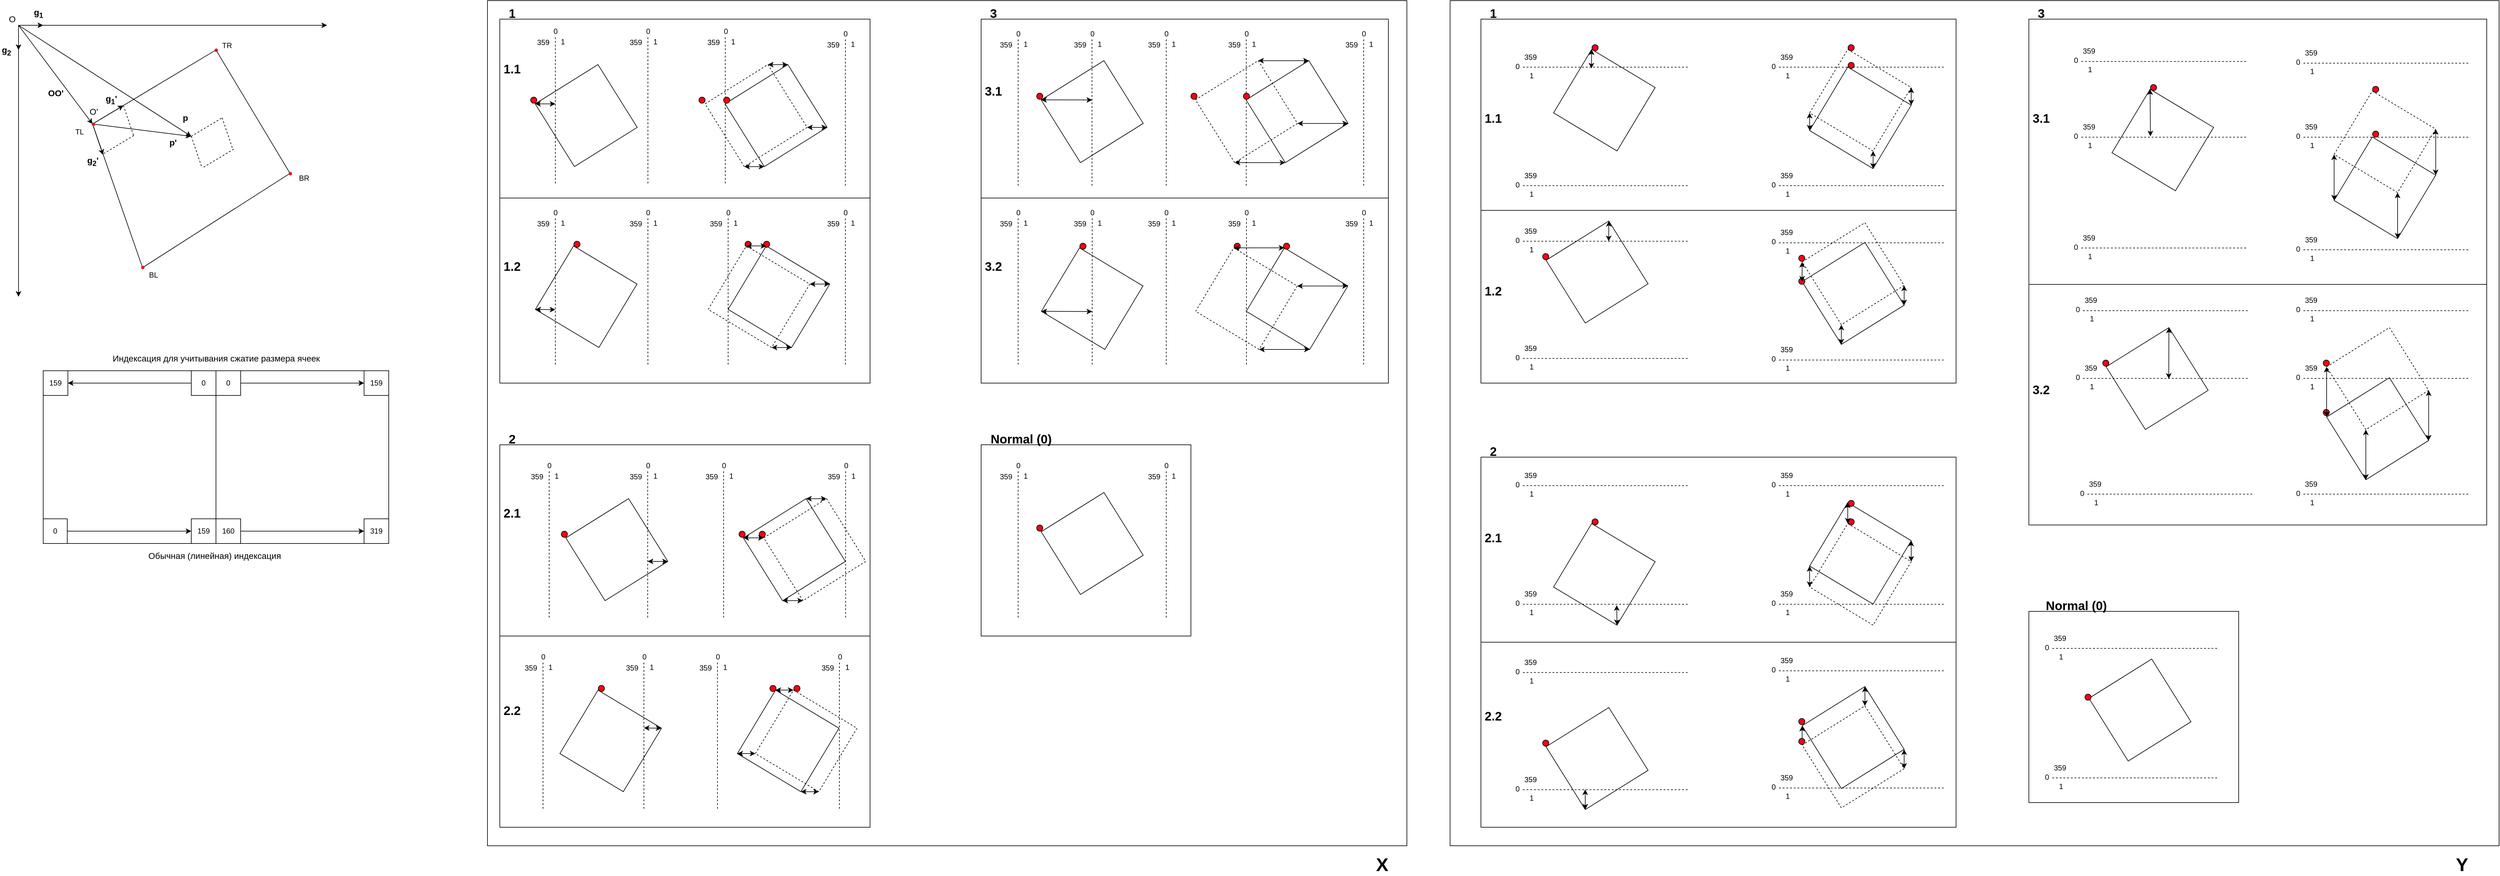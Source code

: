 <mxfile version="12.4.2" type="device" pages="1"><diagram id="5bRnHzilJuCVsmN5FJr_" name="Page-1"><mxGraphModel dx="2172" dy="1614" grid="1" gridSize="10" guides="1" tooltips="1" connect="1" arrows="1" fold="1" page="1" pageScale="1" pageWidth="827" pageHeight="1169" math="0" shadow="0"><root><mxCell id="0"/><mxCell id="1" parent="0"/><mxCell id="BIp91F8ZKjDRPGdR7qTI-12" value="" style="rounded=0;whiteSpace=wrap;html=1;" parent="1" vertex="1"><mxGeometry x="120" y="640" width="560" height="280" as="geometry"/></mxCell><mxCell id="Bq0HLmAhWPaILvvh3IXh-1" value="" style="endArrow=classic;html=1;" parent="1" edge="1"><mxGeometry width="50" height="50" relative="1" as="geometry"><mxPoint x="80" y="80" as="sourcePoint"/><mxPoint x="580" y="80" as="targetPoint"/></mxGeometry></mxCell><mxCell id="Bq0HLmAhWPaILvvh3IXh-2" value="" style="endArrow=classic;html=1;" parent="1" edge="1"><mxGeometry width="50" height="50" relative="1" as="geometry"><mxPoint x="80" y="80" as="sourcePoint"/><mxPoint x="80" y="520" as="targetPoint"/></mxGeometry></mxCell><mxCell id="Bq0HLmAhWPaILvvh3IXh-3" value="" style="endArrow=classic;html=1;" parent="1" edge="1"><mxGeometry width="50" height="50" relative="1" as="geometry"><mxPoint x="80" y="80" as="sourcePoint"/><mxPoint x="80" y="120" as="targetPoint"/></mxGeometry></mxCell><mxCell id="Bq0HLmAhWPaILvvh3IXh-6" value="&lt;font style=&quot;font-size: 14px&quot;&gt;&lt;b&gt;g&lt;sub&gt;2&lt;/sub&gt;&lt;/b&gt;&lt;/font&gt;" style="text;html=1;align=center;verticalAlign=middle;resizable=0;points=[];;labelBackgroundColor=#ffffff;" parent="Bq0HLmAhWPaILvvh3IXh-3" vertex="1" connectable="0"><mxGeometry x="0.392" relative="1" as="geometry"><mxPoint x="-20" y="12.5" as="offset"/></mxGeometry></mxCell><mxCell id="Bq0HLmAhWPaILvvh3IXh-4" value="" style="endArrow=classic;html=1;" parent="1" edge="1"><mxGeometry width="50" height="50" relative="1" as="geometry"><mxPoint x="80" y="80" as="sourcePoint"/><mxPoint x="120" y="80" as="targetPoint"/></mxGeometry></mxCell><mxCell id="Bq0HLmAhWPaILvvh3IXh-7" value="&lt;font style=&quot;font-size: 14px&quot;&gt;&lt;b&gt;g&lt;sub&gt;1&lt;/sub&gt;&lt;/b&gt;&lt;/font&gt;" style="text;html=1;align=center;verticalAlign=middle;resizable=0;points=[];;labelBackgroundColor=#ffffff;" parent="Bq0HLmAhWPaILvvh3IXh-4" vertex="1" connectable="0"><mxGeometry x="0.583" relative="1" as="geometry"><mxPoint y="-20" as="offset"/></mxGeometry></mxCell><mxCell id="Bq0HLmAhWPaILvvh3IXh-5" value="&lt;font style=&quot;font-size: 14px&quot;&gt;O&lt;/font&gt;" style="text;html=1;strokeColor=none;fillColor=none;align=center;verticalAlign=middle;whiteSpace=wrap;rounded=0;" parent="1" vertex="1"><mxGeometry x="50" y="60" width="40" height="20" as="geometry"/></mxCell><mxCell id="Bq0HLmAhWPaILvvh3IXh-8" value="" style="endArrow=none;html=1;" parent="1" edge="1"><mxGeometry width="50" height="50" relative="1" as="geometry"><mxPoint x="200" y="240" as="sourcePoint"/><mxPoint x="400" y="120" as="targetPoint"/></mxGeometry></mxCell><mxCell id="Bq0HLmAhWPaILvvh3IXh-9" value="" style="endArrow=none;html=1;" parent="1" edge="1"><mxGeometry width="50" height="50" relative="1" as="geometry"><mxPoint x="200" y="240" as="sourcePoint"/><mxPoint x="280" y="470" as="targetPoint"/></mxGeometry></mxCell><mxCell id="Bq0HLmAhWPaILvvh3IXh-10" value="" style="endArrow=none;html=1;" parent="1" source="VU-p6S7Uv4NCwIGvc3MM-3" edge="1"><mxGeometry width="50" height="50" relative="1" as="geometry"><mxPoint x="280" y="470" as="sourcePoint"/><mxPoint x="520" y="320" as="targetPoint"/></mxGeometry></mxCell><mxCell id="Bq0HLmAhWPaILvvh3IXh-11" value="" style="endArrow=none;html=1;" parent="1" edge="1"><mxGeometry width="50" height="50" relative="1" as="geometry"><mxPoint x="520" y="320" as="sourcePoint"/><mxPoint x="400" y="120" as="targetPoint"/></mxGeometry></mxCell><mxCell id="Bq0HLmAhWPaILvvh3IXh-12" value="" style="endArrow=classic;html=1;" parent="1" edge="1"><mxGeometry width="50" height="50" relative="1" as="geometry"><mxPoint x="200" y="240" as="sourcePoint"/><mxPoint x="250" y="210" as="targetPoint"/></mxGeometry></mxCell><mxCell id="Bq0HLmAhWPaILvvh3IXh-25" value="&lt;font style=&quot;font-size: 14px&quot;&gt;&lt;b&gt;g&lt;sub&gt;1&lt;/sub&gt;'&lt;/b&gt;&lt;/font&gt;" style="text;html=1;align=center;verticalAlign=middle;resizable=0;points=[];;labelBackgroundColor=#ffffff;" parent="Bq0HLmAhWPaILvvh3IXh-12" vertex="1" connectable="0"><mxGeometry x="0.43" relative="1" as="geometry"><mxPoint x="-5.73" y="-18.56" as="offset"/></mxGeometry></mxCell><mxCell id="Bq0HLmAhWPaILvvh3IXh-13" value="" style="endArrow=classic;html=1;" parent="1" edge="1"><mxGeometry width="50" height="50" relative="1" as="geometry"><mxPoint x="200" y="240" as="sourcePoint"/><mxPoint x="217" y="290" as="targetPoint"/></mxGeometry></mxCell><mxCell id="Bq0HLmAhWPaILvvh3IXh-24" value="&lt;font style=&quot;font-size: 14px&quot;&gt;&lt;b&gt;g&lt;sub&gt;2&lt;/sub&gt;'&lt;/b&gt;&lt;/font&gt;" style="text;html=1;align=center;verticalAlign=middle;resizable=0;points=[];;labelBackgroundColor=#ffffff;" parent="Bq0HLmAhWPaILvvh3IXh-13" vertex="1" connectable="0"><mxGeometry x="0.449" relative="1" as="geometry"><mxPoint x="-12.34" y="23.71" as="offset"/></mxGeometry></mxCell><mxCell id="Bq0HLmAhWPaILvvh3IXh-14" value="" style="endArrow=none;html=1;endFill=0;dashed=1;" parent="1" edge="1"><mxGeometry width="50" height="50" relative="1" as="geometry"><mxPoint x="218" y="288" as="sourcePoint"/><mxPoint x="268" y="258" as="targetPoint"/></mxGeometry></mxCell><mxCell id="Bq0HLmAhWPaILvvh3IXh-15" value="" style="endArrow=none;html=1;endFill=0;dashed=1;" parent="1" edge="1"><mxGeometry width="50" height="50" relative="1" as="geometry"><mxPoint x="250" y="210" as="sourcePoint"/><mxPoint x="267" y="260" as="targetPoint"/></mxGeometry></mxCell><mxCell id="Bq0HLmAhWPaILvvh3IXh-16" value="" style="endArrow=none;html=1;endFill=0;dashed=1;" parent="1" edge="1"><mxGeometry width="50" height="50" relative="1" as="geometry"><mxPoint x="380.0" y="310.0" as="sourcePoint"/><mxPoint x="430.0" y="280.0" as="targetPoint"/></mxGeometry></mxCell><mxCell id="Bq0HLmAhWPaILvvh3IXh-17" value="" style="endArrow=none;html=1;endFill=0;dashed=1;" parent="1" edge="1"><mxGeometry width="50" height="50" relative="1" as="geometry"><mxPoint x="410" y="230" as="sourcePoint"/><mxPoint x="427" y="280" as="targetPoint"/></mxGeometry></mxCell><mxCell id="Bq0HLmAhWPaILvvh3IXh-18" value="" style="endArrow=none;html=1;endFill=0;dashed=1;" parent="1" edge="1"><mxGeometry width="50" height="50" relative="1" as="geometry"><mxPoint x="360" y="260.0" as="sourcePoint"/><mxPoint x="410" y="230.0" as="targetPoint"/></mxGeometry></mxCell><mxCell id="Bq0HLmAhWPaILvvh3IXh-19" value="" style="endArrow=none;html=1;endFill=0;dashed=1;" parent="1" edge="1"><mxGeometry width="50" height="50" relative="1" as="geometry"><mxPoint x="360" y="260" as="sourcePoint"/><mxPoint x="377" y="310" as="targetPoint"/></mxGeometry></mxCell><mxCell id="Bq0HLmAhWPaILvvh3IXh-20" value="" style="endArrow=classic;html=1;exitX=0.75;exitY=1;exitDx=0;exitDy=0;" parent="1" source="Bq0HLmAhWPaILvvh3IXh-5" edge="1"><mxGeometry width="50" height="50" relative="1" as="geometry"><mxPoint x="190" y="190" as="sourcePoint"/><mxPoint x="360" y="260" as="targetPoint"/></mxGeometry></mxCell><mxCell id="Bq0HLmAhWPaILvvh3IXh-26" value="&lt;font style=&quot;font-size: 14px&quot;&gt;&lt;b&gt;p&lt;/b&gt;&lt;/font&gt;" style="text;html=1;align=center;verticalAlign=middle;resizable=0;points=[];;labelBackgroundColor=#ffffff;" parent="Bq0HLmAhWPaILvvh3IXh-20" vertex="1" connectable="0"><mxGeometry x="0.824" y="3" relative="1" as="geometry"><mxPoint x="13.22" y="-11.51" as="offset"/></mxGeometry></mxCell><mxCell id="Bq0HLmAhWPaILvvh3IXh-21" value="" style="endArrow=classic;html=1;" parent="1" edge="1"><mxGeometry width="50" height="50" relative="1" as="geometry"><mxPoint x="200" y="240" as="sourcePoint"/><mxPoint x="360" y="260" as="targetPoint"/></mxGeometry></mxCell><mxCell id="Bq0HLmAhWPaILvvh3IXh-27" value="&lt;font style=&quot;font-size: 14px&quot;&gt;&lt;b&gt;p'&lt;/b&gt;&lt;/font&gt;" style="text;html=1;align=center;verticalAlign=middle;resizable=0;points=[];;labelBackgroundColor=#ffffff;" parent="Bq0HLmAhWPaILvvh3IXh-21" vertex="1" connectable="0"><mxGeometry x="0.629" y="-2" relative="1" as="geometry"><mxPoint y="11.68" as="offset"/></mxGeometry></mxCell><mxCell id="Bq0HLmAhWPaILvvh3IXh-22" value="" style="endArrow=classic;html=1;exitX=0.75;exitY=1;exitDx=0;exitDy=0;" parent="1" source="Bq0HLmAhWPaILvvh3IXh-5" edge="1"><mxGeometry width="50" height="50" relative="1" as="geometry"><mxPoint x="130" y="210" as="sourcePoint"/><mxPoint x="200" y="240" as="targetPoint"/></mxGeometry></mxCell><mxCell id="Bq0HLmAhWPaILvvh3IXh-28" value="&lt;font style=&quot;font-size: 14px&quot;&gt;&lt;b&gt;OO'&lt;/b&gt;&lt;/font&gt;" style="text;html=1;align=center;verticalAlign=middle;resizable=0;points=[];;labelBackgroundColor=#ffffff;" parent="Bq0HLmAhWPaILvvh3IXh-22" vertex="1" connectable="0"><mxGeometry x="0.208" y="-2" relative="1" as="geometry"><mxPoint x="-10.9" y="12.13" as="offset"/></mxGeometry></mxCell><mxCell id="Bq0HLmAhWPaILvvh3IXh-23" value="&lt;font style=&quot;font-size: 14px&quot;&gt;O'&lt;/font&gt;" style="text;html=1;strokeColor=none;fillColor=none;align=center;verticalAlign=middle;whiteSpace=wrap;rounded=0;" parent="1" vertex="1"><mxGeometry x="181.5" y="210" width="40" height="20" as="geometry"/></mxCell><mxCell id="VU-p6S7Uv4NCwIGvc3MM-1" value="" style="ellipse;whiteSpace=wrap;html=1;aspect=fixed;fillColor=#FF0011;strokeColor=#b85450;" parent="1" vertex="1"><mxGeometry x="398" y="118" width="5" height="5" as="geometry"/></mxCell><mxCell id="VU-p6S7Uv4NCwIGvc3MM-2" value="" style="ellipse;whiteSpace=wrap;html=1;aspect=fixed;fillColor=#FF0011;strokeColor=#b85450;" parent="1" vertex="1"><mxGeometry x="518" y="318" width="5" height="5" as="geometry"/></mxCell><mxCell id="VU-p6S7Uv4NCwIGvc3MM-3" value="" style="ellipse;whiteSpace=wrap;html=1;aspect=fixed;fillColor=#FF0011;strokeColor=#b85450;" parent="1" vertex="1"><mxGeometry x="279" y="470" width="5" height="5" as="geometry"/></mxCell><mxCell id="VU-p6S7Uv4NCwIGvc3MM-4" value="" style="endArrow=none;html=1;" parent="1" target="VU-p6S7Uv4NCwIGvc3MM-3" edge="1"><mxGeometry width="50" height="50" relative="1" as="geometry"><mxPoint x="280" y="470" as="sourcePoint"/><mxPoint x="520" y="320" as="targetPoint"/></mxGeometry></mxCell><mxCell id="VU-p6S7Uv4NCwIGvc3MM-5" value="" style="ellipse;whiteSpace=wrap;html=1;aspect=fixed;fillColor=#FF0011;strokeColor=#b85450;" parent="1" vertex="1"><mxGeometry x="199" y="238" width="5" height="5" as="geometry"/></mxCell><mxCell id="VU-p6S7Uv4NCwIGvc3MM-6" value="TR" style="text;html=1;strokeColor=none;fillColor=none;align=center;verticalAlign=middle;whiteSpace=wrap;rounded=0;" parent="1" vertex="1"><mxGeometry x="398" y="103" width="40" height="20" as="geometry"/></mxCell><mxCell id="VU-p6S7Uv4NCwIGvc3MM-7" value="BR" style="text;html=1;strokeColor=none;fillColor=none;align=center;verticalAlign=middle;whiteSpace=wrap;rounded=0;" parent="1" vertex="1"><mxGeometry x="523" y="318" width="40" height="20" as="geometry"/></mxCell><mxCell id="VU-p6S7Uv4NCwIGvc3MM-8" value="BL" style="text;html=1;strokeColor=none;fillColor=none;align=center;verticalAlign=middle;whiteSpace=wrap;rounded=0;" parent="1" vertex="1"><mxGeometry x="279" y="475" width="40" height="20" as="geometry"/></mxCell><mxCell id="VU-p6S7Uv4NCwIGvc3MM-9" value="TL" style="text;html=1;strokeColor=none;fillColor=none;align=center;verticalAlign=middle;whiteSpace=wrap;rounded=0;" parent="1" vertex="1"><mxGeometry x="159" y="243" width="40" height="20" as="geometry"/></mxCell><mxCell id="BIp91F8ZKjDRPGdR7qTI-2" value="" style="endArrow=none;html=1;entryX=0;entryY=0;entryDx=0;entryDy=0;exitX=0;exitY=1;exitDx=0;exitDy=0;" parent="1" source="BIp91F8ZKjDRPGdR7qTI-5" target="BIp91F8ZKjDRPGdR7qTI-3" edge="1"><mxGeometry width="50" height="50" relative="1" as="geometry"><mxPoint x="398.75" y="1080" as="sourcePoint"/><mxPoint x="398.75" y="640" as="targetPoint"/></mxGeometry></mxCell><mxCell id="BIp91F8ZKjDRPGdR7qTI-3" value="0" style="rounded=0;whiteSpace=wrap;html=1;" parent="1" vertex="1"><mxGeometry x="400" y="640" width="40" height="40" as="geometry"/></mxCell><mxCell id="BIp91F8ZKjDRPGdR7qTI-4" value="159" style="rounded=0;whiteSpace=wrap;html=1;" parent="1" vertex="1"><mxGeometry x="640" y="640" width="40" height="40" as="geometry"/></mxCell><mxCell id="BIp91F8ZKjDRPGdR7qTI-5" value="160" style="rounded=0;whiteSpace=wrap;html=1;" parent="1" vertex="1"><mxGeometry x="400" y="880" width="40" height="40" as="geometry"/></mxCell><mxCell id="BIp91F8ZKjDRPGdR7qTI-6" value="319" style="rounded=0;whiteSpace=wrap;html=1;" parent="1" vertex="1"><mxGeometry x="640" y="880" width="40" height="40" as="geometry"/></mxCell><mxCell id="BIp91F8ZKjDRPGdR7qTI-7" value="0" style="rounded=0;whiteSpace=wrap;html=1;" parent="1" vertex="1"><mxGeometry x="360" y="640" width="40" height="40" as="geometry"/></mxCell><mxCell id="BIp91F8ZKjDRPGdR7qTI-8" value="159" style="rounded=0;whiteSpace=wrap;html=1;" parent="1" vertex="1"><mxGeometry x="120" y="640" width="40" height="40" as="geometry"/></mxCell><mxCell id="BIp91F8ZKjDRPGdR7qTI-10" value="159" style="rounded=0;whiteSpace=wrap;html=1;" parent="1" vertex="1"><mxGeometry x="360" y="880" width="40" height="40" as="geometry"/></mxCell><mxCell id="BIp91F8ZKjDRPGdR7qTI-11" value="0" style="rounded=0;whiteSpace=wrap;html=1;" parent="1" vertex="1"><mxGeometry x="120" y="880" width="39" height="40" as="geometry"/></mxCell><mxCell id="BIp91F8ZKjDRPGdR7qTI-13" value="" style="endArrow=classic;html=1;exitX=1;exitY=0.5;exitDx=0;exitDy=0;entryX=0;entryY=0.5;entryDx=0;entryDy=0;" parent="1" source="BIp91F8ZKjDRPGdR7qTI-3" target="BIp91F8ZKjDRPGdR7qTI-4" edge="1"><mxGeometry width="50" height="50" relative="1" as="geometry"><mxPoint x="440" y="700" as="sourcePoint"/><mxPoint x="490" y="650" as="targetPoint"/></mxGeometry></mxCell><mxCell id="BIp91F8ZKjDRPGdR7qTI-14" value="" style="endArrow=classic;html=1;exitX=1;exitY=0.5;exitDx=0;exitDy=0;entryX=0;entryY=0.5;entryDx=0;entryDy=0;" parent="1" source="BIp91F8ZKjDRPGdR7qTI-11" target="BIp91F8ZKjDRPGdR7qTI-10" edge="1"><mxGeometry width="50" height="50" relative="1" as="geometry"><mxPoint x="200" y="1020" as="sourcePoint"/><mxPoint x="250" y="970" as="targetPoint"/></mxGeometry></mxCell><mxCell id="BIp91F8ZKjDRPGdR7qTI-15" value="" style="endArrow=classic;html=1;exitX=1;exitY=0.5;exitDx=0;exitDy=0;entryX=0;entryY=0.5;entryDx=0;entryDy=0;" parent="1" source="BIp91F8ZKjDRPGdR7qTI-5" target="BIp91F8ZKjDRPGdR7qTI-6" edge="1"><mxGeometry width="50" height="50" relative="1" as="geometry"><mxPoint x="480" y="1000" as="sourcePoint"/><mxPoint x="530" y="950" as="targetPoint"/></mxGeometry></mxCell><mxCell id="BIp91F8ZKjDRPGdR7qTI-16" value="" style="endArrow=classic;html=1;exitX=0;exitY=0.5;exitDx=0;exitDy=0;entryX=1;entryY=0.5;entryDx=0;entryDy=0;" parent="1" source="BIp91F8ZKjDRPGdR7qTI-7" target="BIp91F8ZKjDRPGdR7qTI-8" edge="1"><mxGeometry width="50" height="50" relative="1" as="geometry"><mxPoint x="250" y="610" as="sourcePoint"/><mxPoint x="300" y="560" as="targetPoint"/></mxGeometry></mxCell><mxCell id="BIp91F8ZKjDRPGdR7qTI-17" value="&lt;font style=&quot;font-size: 14px&quot;&gt;Обычная (линейная) индексация&lt;/font&gt;" style="text;html=1;strokeColor=none;fillColor=none;align=center;verticalAlign=middle;whiteSpace=wrap;rounded=0;" parent="1" vertex="1"><mxGeometry x="273" y="930" width="250" height="20" as="geometry"/></mxCell><mxCell id="BIp91F8ZKjDRPGdR7qTI-18" value="&lt;font style=&quot;font-size: 14px&quot;&gt;Индексация для учитывания сжатие размера ячеек&lt;/font&gt;" style="text;html=1;strokeColor=none;fillColor=none;align=center;verticalAlign=middle;whiteSpace=wrap;rounded=0;" parent="1" vertex="1"><mxGeometry x="199" y="610" width="403" height="20" as="geometry"/></mxCell><mxCell id="jM71_OAZqqDyO7NzIHdR-1" value="" style="rounded=0;whiteSpace=wrap;html=1;strokeColor=#000000;fillColor=none;fontSize=20;" vertex="1" parent="1"><mxGeometry x="2400" y="40" width="1700" height="1370" as="geometry"/></mxCell><mxCell id="jM71_OAZqqDyO7NzIHdR-2" value="" style="rounded=0;whiteSpace=wrap;html=1;strokeColor=#000000;fillColor=none;" vertex="1" parent="1"><mxGeometry x="3338" y="500" width="742" height="390" as="geometry"/></mxCell><mxCell id="jM71_OAZqqDyO7NzIHdR-3" value="" style="endArrow=classic;startArrow=classic;html=1;entryX=0;entryY=0;entryDx=0;entryDy=0;exitX=0;exitY=0;exitDx=0;exitDy=0;" edge="1" parent="1" source="jM71_OAZqqDyO7NzIHdR-287" target="jM71_OAZqqDyO7NzIHdR-297"><mxGeometry width="50" height="50" relative="1" as="geometry"><mxPoint x="2870" y="1418.6" as="sourcePoint"/><mxPoint x="2920" y="1368.6" as="targetPoint"/></mxGeometry></mxCell><mxCell id="jM71_OAZqqDyO7NzIHdR-4" value="" style="rounded=0;whiteSpace=wrap;html=1;strokeColor=#000000;fillColor=none;" vertex="1" parent="1"><mxGeometry x="2450" y="1080" width="770" height="300" as="geometry"/></mxCell><mxCell id="jM71_OAZqqDyO7NzIHdR-5" value="" style="rounded=0;whiteSpace=wrap;html=1;strokeColor=#000000;fillColor=none;" vertex="1" parent="1"><mxGeometry x="1640" y="760" width="340" height="310" as="geometry"/></mxCell><mxCell id="jM71_OAZqqDyO7NzIHdR-6" value="" style="rounded=0;whiteSpace=wrap;html=1;strokeColor=#000000;fillColor=none;" vertex="1" parent="1"><mxGeometry x="840" y="40" width="1490" height="1370" as="geometry"/></mxCell><mxCell id="jM71_OAZqqDyO7NzIHdR-7" value="" style="ellipse;whiteSpace=wrap;html=1;aspect=fixed;rounded=0;strokeColor=#000000;fillColor=#FF0011;" vertex="1" parent="1"><mxGeometry x="3815" y="702.68" width="10" height="10" as="geometry"/></mxCell><mxCell id="jM71_OAZqqDyO7NzIHdR-8" value="" style="rounded=0;whiteSpace=wrap;html=1;strokeColor=#000000;fillColor=none;" vertex="1" parent="1"><mxGeometry x="860" y="360" width="600" height="300" as="geometry"/></mxCell><mxCell id="jM71_OAZqqDyO7NzIHdR-9" value="" style="rounded=0;whiteSpace=wrap;html=1;strokeColor=#000000;fillColor=none;" vertex="1" parent="1"><mxGeometry x="860" y="70" width="600" height="290" as="geometry"/></mxCell><mxCell id="jM71_OAZqqDyO7NzIHdR-10" value="" style="rounded=0;whiteSpace=wrap;html=1;strokeColor=#000000;fillColor=none;rotation=328;" vertex="1" parent="1"><mxGeometry x="940" y="166.41" width="120" height="120" as="geometry"/></mxCell><mxCell id="jM71_OAZqqDyO7NzIHdR-11" value="" style="endArrow=none;dashed=1;html=1;" edge="1" parent="1"><mxGeometry width="50" height="50" relative="1" as="geometry"><mxPoint x="950" y="336.41" as="sourcePoint"/><mxPoint x="950" y="96.41" as="targetPoint"/></mxGeometry></mxCell><mxCell id="jM71_OAZqqDyO7NzIHdR-12" value="359" style="text;html=1;align=center;verticalAlign=middle;resizable=0;points=[];;labelBackgroundColor=#ffffff;" vertex="1" connectable="0" parent="jM71_OAZqqDyO7NzIHdR-11"><mxGeometry x="0.915" relative="1" as="geometry"><mxPoint x="-20" y="1.72" as="offset"/></mxGeometry></mxCell><mxCell id="jM71_OAZqqDyO7NzIHdR-13" value="0" style="text;html=1;align=center;verticalAlign=middle;resizable=0;points=[];;labelBackgroundColor=#ffffff;" vertex="1" connectable="0" parent="jM71_OAZqqDyO7NzIHdR-11"><mxGeometry x="0.825" relative="1" as="geometry"><mxPoint y="-27.24" as="offset"/></mxGeometry></mxCell><mxCell id="jM71_OAZqqDyO7NzIHdR-14" value="&amp;nbsp;1" style="text;html=1;align=center;verticalAlign=middle;resizable=0;points=[];;labelBackgroundColor=#ffffff;" vertex="1" connectable="0" parent="jM71_OAZqqDyO7NzIHdR-11"><mxGeometry x="0.722" y="-1" relative="1" as="geometry"><mxPoint x="9" y="-23.1" as="offset"/></mxGeometry></mxCell><mxCell id="jM71_OAZqqDyO7NzIHdR-15" value="" style="endArrow=classic;startArrow=classic;html=1;entryX=0;entryY=0;entryDx=0;entryDy=0;" edge="1" parent="1" target="jM71_OAZqqDyO7NzIHdR-10"><mxGeometry width="50" height="50" relative="1" as="geometry"><mxPoint x="950" y="207.41" as="sourcePoint"/><mxPoint x="970" y="346.41" as="targetPoint"/></mxGeometry></mxCell><mxCell id="jM71_OAZqqDyO7NzIHdR-16" value="" style="rounded=0;whiteSpace=wrap;html=1;strokeColor=#000000;fillColor=none;rotation=328;dashed=1;" vertex="1" parent="1"><mxGeometry x="1215.36" y="166.41" width="120" height="120" as="geometry"/></mxCell><mxCell id="jM71_OAZqqDyO7NzIHdR-17" value="" style="endArrow=none;dashed=1;html=1;" edge="1" parent="1"><mxGeometry width="50" height="50" relative="1" as="geometry"><mxPoint x="1225.36" y="336.41" as="sourcePoint"/><mxPoint x="1225.36" y="96.41" as="targetPoint"/></mxGeometry></mxCell><mxCell id="jM71_OAZqqDyO7NzIHdR-18" value="359" style="text;html=1;align=center;verticalAlign=middle;resizable=0;points=[];;labelBackgroundColor=#ffffff;" vertex="1" connectable="0" parent="jM71_OAZqqDyO7NzIHdR-17"><mxGeometry x="0.915" relative="1" as="geometry"><mxPoint x="-20" y="1.72" as="offset"/></mxGeometry></mxCell><mxCell id="jM71_OAZqqDyO7NzIHdR-19" value="0" style="text;html=1;align=center;verticalAlign=middle;resizable=0;points=[];;labelBackgroundColor=#ffffff;" vertex="1" connectable="0" parent="jM71_OAZqqDyO7NzIHdR-17"><mxGeometry x="0.825" relative="1" as="geometry"><mxPoint y="-27.24" as="offset"/></mxGeometry></mxCell><mxCell id="jM71_OAZqqDyO7NzIHdR-20" value="&amp;nbsp;1" style="text;html=1;align=center;verticalAlign=middle;resizable=0;points=[];;labelBackgroundColor=#ffffff;" vertex="1" connectable="0" parent="jM71_OAZqqDyO7NzIHdR-17"><mxGeometry x="0.722" y="-1" relative="1" as="geometry"><mxPoint x="9" y="-23.1" as="offset"/></mxGeometry></mxCell><mxCell id="jM71_OAZqqDyO7NzIHdR-21" value="" style="rounded=0;whiteSpace=wrap;html=1;strokeColor=#000000;fillColor=none;rotation=328;" vertex="1" parent="1"><mxGeometry x="1247.68" y="166.41" width="120" height="120" as="geometry"/></mxCell><mxCell id="jM71_OAZqqDyO7NzIHdR-22" value="" style="endArrow=classic;startArrow=classic;html=1;entryX=1;entryY=0;entryDx=0;entryDy=0;exitX=1;exitY=0;exitDx=0;exitDy=0;" edge="1" parent="1" source="jM71_OAZqqDyO7NzIHdR-16" target="jM71_OAZqqDyO7NzIHdR-21"><mxGeometry width="50" height="50" relative="1" as="geometry"><mxPoint x="952.68" y="406.41" as="sourcePoint"/><mxPoint x="1002.68" y="356.41" as="targetPoint"/></mxGeometry></mxCell><mxCell id="jM71_OAZqqDyO7NzIHdR-23" value="" style="endArrow=classic;startArrow=classic;html=1;entryX=0;entryY=1;entryDx=0;entryDy=0;exitX=0;exitY=1;exitDx=0;exitDy=0;" edge="1" parent="1" source="jM71_OAZqqDyO7NzIHdR-16" target="jM71_OAZqqDyO7NzIHdR-21"><mxGeometry width="50" height="50" relative="1" as="geometry"><mxPoint x="952.68" y="406.41" as="sourcePoint"/><mxPoint x="1002.68" y="356.41" as="targetPoint"/></mxGeometry></mxCell><mxCell id="jM71_OAZqqDyO7NzIHdR-24" value="" style="endArrow=classic;startArrow=classic;html=1;entryX=1;entryY=1;entryDx=0;entryDy=0;exitX=1;exitY=1;exitDx=0;exitDy=0;" edge="1" parent="1" source="jM71_OAZqqDyO7NzIHdR-21" target="jM71_OAZqqDyO7NzIHdR-16"><mxGeometry width="50" height="50" relative="1" as="geometry"><mxPoint x="1312.68" y="366.41" as="sourcePoint"/><mxPoint x="1372.68" y="306.41" as="targetPoint"/></mxGeometry></mxCell><mxCell id="jM71_OAZqqDyO7NzIHdR-25" value="" style="rounded=0;whiteSpace=wrap;html=1;strokeColor=#000000;fillColor=none;rotation=31;" vertex="1" parent="1"><mxGeometry x="940" y="460" width="120" height="120" as="geometry"/></mxCell><mxCell id="jM71_OAZqqDyO7NzIHdR-26" value="" style="endArrow=none;dashed=1;html=1;" edge="1" parent="1"><mxGeometry width="50" height="50" relative="1" as="geometry"><mxPoint x="950" y="630" as="sourcePoint"/><mxPoint x="950" y="390" as="targetPoint"/></mxGeometry></mxCell><mxCell id="jM71_OAZqqDyO7NzIHdR-27" value="359" style="text;html=1;align=center;verticalAlign=middle;resizable=0;points=[];;labelBackgroundColor=#ffffff;" vertex="1" connectable="0" parent="jM71_OAZqqDyO7NzIHdR-26"><mxGeometry x="0.915" relative="1" as="geometry"><mxPoint x="-20" y="1.72" as="offset"/></mxGeometry></mxCell><mxCell id="jM71_OAZqqDyO7NzIHdR-28" value="0" style="text;html=1;align=center;verticalAlign=middle;resizable=0;points=[];;labelBackgroundColor=#ffffff;" vertex="1" connectable="0" parent="jM71_OAZqqDyO7NzIHdR-26"><mxGeometry x="0.825" relative="1" as="geometry"><mxPoint y="-27.24" as="offset"/></mxGeometry></mxCell><mxCell id="jM71_OAZqqDyO7NzIHdR-29" value="&amp;nbsp;1" style="text;html=1;align=center;verticalAlign=middle;resizable=0;points=[];;labelBackgroundColor=#ffffff;" vertex="1" connectable="0" parent="jM71_OAZqqDyO7NzIHdR-26"><mxGeometry x="0.722" y="-1" relative="1" as="geometry"><mxPoint x="9" y="-23.1" as="offset"/></mxGeometry></mxCell><mxCell id="jM71_OAZqqDyO7NzIHdR-30" value="" style="endArrow=classic;startArrow=classic;html=1;entryX=0;entryY=1;entryDx=0;entryDy=0;" edge="1" parent="1" target="jM71_OAZqqDyO7NzIHdR-25"><mxGeometry width="50" height="50" relative="1" as="geometry"><mxPoint x="950" y="541" as="sourcePoint"/><mxPoint x="960" y="650" as="targetPoint"/></mxGeometry></mxCell><mxCell id="jM71_OAZqqDyO7NzIHdR-31" value="" style="rounded=0;whiteSpace=wrap;html=1;strokeColor=#000000;fillColor=none;rotation=31;dashed=1;" vertex="1" parent="1"><mxGeometry x="1220" y="460" width="120" height="120" as="geometry"/></mxCell><mxCell id="jM71_OAZqqDyO7NzIHdR-32" value="" style="endArrow=none;dashed=1;html=1;" edge="1" parent="1"><mxGeometry width="50" height="50" relative="1" as="geometry"><mxPoint x="1230" y="630" as="sourcePoint"/><mxPoint x="1230" y="390" as="targetPoint"/></mxGeometry></mxCell><mxCell id="jM71_OAZqqDyO7NzIHdR-33" value="359" style="text;html=1;align=center;verticalAlign=middle;resizable=0;points=[];;labelBackgroundColor=#ffffff;" vertex="1" connectable="0" parent="jM71_OAZqqDyO7NzIHdR-32"><mxGeometry x="0.915" relative="1" as="geometry"><mxPoint x="-20" y="1.72" as="offset"/></mxGeometry></mxCell><mxCell id="jM71_OAZqqDyO7NzIHdR-34" value="0" style="text;html=1;align=center;verticalAlign=middle;resizable=0;points=[];;labelBackgroundColor=#ffffff;" vertex="1" connectable="0" parent="jM71_OAZqqDyO7NzIHdR-32"><mxGeometry x="0.825" relative="1" as="geometry"><mxPoint y="-27.24" as="offset"/></mxGeometry></mxCell><mxCell id="jM71_OAZqqDyO7NzIHdR-35" value="&amp;nbsp;1" style="text;html=1;align=center;verticalAlign=middle;resizable=0;points=[];;labelBackgroundColor=#ffffff;" vertex="1" connectable="0" parent="jM71_OAZqqDyO7NzIHdR-32"><mxGeometry x="0.722" y="-1" relative="1" as="geometry"><mxPoint x="9" y="-23.1" as="offset"/></mxGeometry></mxCell><mxCell id="jM71_OAZqqDyO7NzIHdR-36" value="" style="ellipse;whiteSpace=wrap;html=1;aspect=fixed;rounded=0;strokeColor=#000000;fillColor=#FF0011;" vertex="1" parent="1"><mxGeometry x="910" y="196.41" width="10" height="10" as="geometry"/></mxCell><mxCell id="jM71_OAZqqDyO7NzIHdR-37" value="" style="ellipse;whiteSpace=wrap;html=1;aspect=fixed;rounded=0;strokeColor=#000000;fillColor=#FF0011;" vertex="1" parent="1"><mxGeometry x="1182.68" y="196.41" width="10" height="10" as="geometry"/></mxCell><mxCell id="jM71_OAZqqDyO7NzIHdR-38" value="" style="ellipse;whiteSpace=wrap;html=1;aspect=fixed;rounded=0;strokeColor=#000000;fillColor=#FF0011;" vertex="1" parent="1"><mxGeometry x="1222.68" y="196.41" width="10" height="10" as="geometry"/></mxCell><mxCell id="jM71_OAZqqDyO7NzIHdR-39" value="" style="ellipse;whiteSpace=wrap;html=1;aspect=fixed;rounded=0;strokeColor=#000000;fillColor=#FF0011;" vertex="1" parent="1"><mxGeometry x="980" y="430" width="10" height="10" as="geometry"/></mxCell><mxCell id="jM71_OAZqqDyO7NzIHdR-40" value="" style="rounded=0;whiteSpace=wrap;html=1;strokeColor=#000000;fillColor=none;rotation=31;" vertex="1" parent="1"><mxGeometry x="1252.32" y="460" width="120" height="120" as="geometry"/></mxCell><mxCell id="jM71_OAZqqDyO7NzIHdR-41" value="" style="ellipse;whiteSpace=wrap;html=1;aspect=fixed;rounded=0;strokeColor=#000000;fillColor=#FF0011;" vertex="1" parent="1"><mxGeometry x="1257.32" y="430" width="10" height="10" as="geometry"/></mxCell><mxCell id="jM71_OAZqqDyO7NzIHdR-42" value="" style="ellipse;whiteSpace=wrap;html=1;aspect=fixed;rounded=0;strokeColor=#000000;fillColor=#FF0011;" vertex="1" parent="1"><mxGeometry x="1287.32" y="430" width="10" height="10" as="geometry"/></mxCell><mxCell id="jM71_OAZqqDyO7NzIHdR-43" value="" style="endArrow=classic;startArrow=classic;html=1;entryX=0;entryY=0;entryDx=0;entryDy=0;exitX=0;exitY=0;exitDx=0;exitDy=0;" edge="1" parent="1" source="jM71_OAZqqDyO7NzIHdR-40" target="jM71_OAZqqDyO7NzIHdR-31"><mxGeometry width="50" height="50" relative="1" as="geometry"><mxPoint x="1287.32" y="400" as="sourcePoint"/><mxPoint x="1007.32" y="650" as="targetPoint"/></mxGeometry></mxCell><mxCell id="jM71_OAZqqDyO7NzIHdR-44" value="" style="endArrow=classic;startArrow=classic;html=1;entryX=1;entryY=1;entryDx=0;entryDy=0;exitX=1;exitY=1;exitDx=0;exitDy=0;" edge="1" parent="1" source="jM71_OAZqqDyO7NzIHdR-31" target="jM71_OAZqqDyO7NzIHdR-40"><mxGeometry width="50" height="50" relative="1" as="geometry"><mxPoint x="957.32" y="700" as="sourcePoint"/><mxPoint x="1007.32" y="650" as="targetPoint"/></mxGeometry></mxCell><mxCell id="jM71_OAZqqDyO7NzIHdR-45" value="" style="endArrow=classic;startArrow=classic;html=1;entryX=1;entryY=0;entryDx=0;entryDy=0;exitX=1;exitY=0;exitDx=0;exitDy=0;" edge="1" parent="1" source="jM71_OAZqqDyO7NzIHdR-31" target="jM71_OAZqqDyO7NzIHdR-40"><mxGeometry width="50" height="50" relative="1" as="geometry"><mxPoint x="957.32" y="700" as="sourcePoint"/><mxPoint x="1007.32" y="650" as="targetPoint"/></mxGeometry></mxCell><mxCell id="jM71_OAZqqDyO7NzIHdR-46" value="&lt;b&gt;&lt;font style=&quot;font-size: 20px&quot;&gt;1&lt;/font&gt;&lt;/b&gt;" style="text;html=1;strokeColor=none;fillColor=none;align=center;verticalAlign=middle;whiteSpace=wrap;rounded=0;" vertex="1" parent="1"><mxGeometry x="860" y="50" width="40" height="20" as="geometry"/></mxCell><mxCell id="jM71_OAZqqDyO7NzIHdR-47" value="&lt;font size=&quot;1&quot;&gt;&lt;b style=&quot;font-size: 20px&quot;&gt;1.1&lt;/b&gt;&lt;/font&gt;" style="text;html=1;strokeColor=none;fillColor=none;align=center;verticalAlign=middle;whiteSpace=wrap;rounded=0;" vertex="1" parent="1"><mxGeometry x="860" y="140" width="40" height="20" as="geometry"/></mxCell><mxCell id="jM71_OAZqqDyO7NzIHdR-48" value="&lt;font size=&quot;1&quot;&gt;&lt;b style=&quot;font-size: 20px&quot;&gt;1.2&lt;/b&gt;&lt;/font&gt;" style="text;html=1;strokeColor=none;fillColor=none;align=center;verticalAlign=middle;whiteSpace=wrap;rounded=0;" vertex="1" parent="1"><mxGeometry x="860" y="460" width="40" height="20" as="geometry"/></mxCell><mxCell id="jM71_OAZqqDyO7NzIHdR-49" value="" style="rounded=0;whiteSpace=wrap;html=1;strokeColor=#000000;fillColor=none;rotation=328;" vertex="1" parent="1"><mxGeometry x="989.64" y="870" width="120" height="120" as="geometry"/></mxCell><mxCell id="jM71_OAZqqDyO7NzIHdR-50" value="" style="endArrow=none;dashed=1;html=1;" edge="1" parent="1"><mxGeometry width="50" height="50" relative="1" as="geometry"><mxPoint x="1099.64" y="1040" as="sourcePoint"/><mxPoint x="1099.64" y="800" as="targetPoint"/></mxGeometry></mxCell><mxCell id="jM71_OAZqqDyO7NzIHdR-51" value="359" style="text;html=1;align=center;verticalAlign=middle;resizable=0;points=[];;labelBackgroundColor=#ffffff;" vertex="1" connectable="0" parent="jM71_OAZqqDyO7NzIHdR-50"><mxGeometry x="0.915" relative="1" as="geometry"><mxPoint x="-20" y="1.72" as="offset"/></mxGeometry></mxCell><mxCell id="jM71_OAZqqDyO7NzIHdR-52" value="0" style="text;html=1;align=center;verticalAlign=middle;resizable=0;points=[];;labelBackgroundColor=#ffffff;" vertex="1" connectable="0" parent="jM71_OAZqqDyO7NzIHdR-50"><mxGeometry x="0.825" relative="1" as="geometry"><mxPoint y="-27.24" as="offset"/></mxGeometry></mxCell><mxCell id="jM71_OAZqqDyO7NzIHdR-53" value="&amp;nbsp;1" style="text;html=1;align=center;verticalAlign=middle;resizable=0;points=[];;labelBackgroundColor=#ffffff;" vertex="1" connectable="0" parent="jM71_OAZqqDyO7NzIHdR-50"><mxGeometry x="0.722" y="-1" relative="1" as="geometry"><mxPoint x="9" y="-23.1" as="offset"/></mxGeometry></mxCell><mxCell id="jM71_OAZqqDyO7NzIHdR-54" value="" style="ellipse;whiteSpace=wrap;html=1;aspect=fixed;rounded=0;strokeColor=#000000;fillColor=#FF0011;" vertex="1" parent="1"><mxGeometry x="959.64" y="900" width="10" height="10" as="geometry"/></mxCell><mxCell id="jM71_OAZqqDyO7NzIHdR-55" value="" style="endArrow=classic;startArrow=classic;html=1;entryX=1;entryY=1;entryDx=0;entryDy=0;" edge="1" parent="1" target="jM71_OAZqqDyO7NzIHdR-49"><mxGeometry width="50" height="50" relative="1" as="geometry"><mxPoint x="1099.64" y="949" as="sourcePoint"/><mxPoint x="959.64" y="1060" as="targetPoint"/></mxGeometry></mxCell><mxCell id="jM71_OAZqqDyO7NzIHdR-56" value="" style="rounded=0;whiteSpace=wrap;html=1;strokeColor=#000000;fillColor=none;rotation=328;dashed=1;" vertex="1" parent="1"><mxGeometry x="1310.36" y="870" width="120" height="120" as="geometry"/></mxCell><mxCell id="jM71_OAZqqDyO7NzIHdR-57" value="" style="endArrow=none;dashed=1;html=1;" edge="1" parent="1"><mxGeometry width="50" height="50" relative="1" as="geometry"><mxPoint x="1420.36" y="1040" as="sourcePoint"/><mxPoint x="1420.36" y="800" as="targetPoint"/></mxGeometry></mxCell><mxCell id="jM71_OAZqqDyO7NzIHdR-58" value="359" style="text;html=1;align=center;verticalAlign=middle;resizable=0;points=[];;labelBackgroundColor=#ffffff;" vertex="1" connectable="0" parent="jM71_OAZqqDyO7NzIHdR-57"><mxGeometry x="0.915" relative="1" as="geometry"><mxPoint x="-20" y="1.72" as="offset"/></mxGeometry></mxCell><mxCell id="jM71_OAZqqDyO7NzIHdR-59" value="0" style="text;html=1;align=center;verticalAlign=middle;resizable=0;points=[];;labelBackgroundColor=#ffffff;" vertex="1" connectable="0" parent="jM71_OAZqqDyO7NzIHdR-57"><mxGeometry x="0.825" relative="1" as="geometry"><mxPoint y="-27.24" as="offset"/></mxGeometry></mxCell><mxCell id="jM71_OAZqqDyO7NzIHdR-60" value="&amp;nbsp;1" style="text;html=1;align=center;verticalAlign=middle;resizable=0;points=[];;labelBackgroundColor=#ffffff;" vertex="1" connectable="0" parent="jM71_OAZqqDyO7NzIHdR-57"><mxGeometry x="0.722" y="-1" relative="1" as="geometry"><mxPoint x="9" y="-23.1" as="offset"/></mxGeometry></mxCell><mxCell id="jM71_OAZqqDyO7NzIHdR-61" value="" style="ellipse;whiteSpace=wrap;html=1;aspect=fixed;rounded=0;strokeColor=#000000;fillColor=#FF0011;" vertex="1" parent="1"><mxGeometry x="1280.36" y="900" width="10" height="10" as="geometry"/></mxCell><mxCell id="jM71_OAZqqDyO7NzIHdR-62" value="" style="rounded=0;whiteSpace=wrap;html=1;strokeColor=#000000;fillColor=none;rotation=328;" vertex="1" parent="1"><mxGeometry x="1277.36" y="870" width="120" height="120" as="geometry"/></mxCell><mxCell id="jM71_OAZqqDyO7NzIHdR-63" value="" style="endArrow=classic;startArrow=classic;html=1;entryX=0;entryY=1;entryDx=0;entryDy=0;exitX=0;exitY=1;exitDx=0;exitDy=0;" edge="1" parent="1" source="jM71_OAZqqDyO7NzIHdR-62" target="jM71_OAZqqDyO7NzIHdR-56"><mxGeometry width="50" height="50" relative="1" as="geometry"><mxPoint x="1037.68" y="1110" as="sourcePoint"/><mxPoint x="1087.68" y="1060" as="targetPoint"/></mxGeometry></mxCell><mxCell id="jM71_OAZqqDyO7NzIHdR-64" value="" style="endArrow=classic;startArrow=classic;html=1;entryX=1;entryY=0;entryDx=0;entryDy=0;exitX=1;exitY=0;exitDx=0;exitDy=0;" edge="1" parent="1" source="jM71_OAZqqDyO7NzIHdR-62" target="jM71_OAZqqDyO7NzIHdR-56"><mxGeometry width="50" height="50" relative="1" as="geometry"><mxPoint x="1037.68" y="1110" as="sourcePoint"/><mxPoint x="1087.68" y="1060" as="targetPoint"/></mxGeometry></mxCell><mxCell id="jM71_OAZqqDyO7NzIHdR-65" value="" style="endArrow=classic;startArrow=classic;html=1;entryX=0;entryY=0;entryDx=0;entryDy=0;exitX=0;exitY=0;exitDx=0;exitDy=0;" edge="1" parent="1" source="jM71_OAZqqDyO7NzIHdR-56" target="jM71_OAZqqDyO7NzIHdR-62"><mxGeometry width="50" height="50" relative="1" as="geometry"><mxPoint x="1037.68" y="1110" as="sourcePoint"/><mxPoint x="1087.68" y="1060" as="targetPoint"/></mxGeometry></mxCell><mxCell id="jM71_OAZqqDyO7NzIHdR-66" value="" style="ellipse;whiteSpace=wrap;html=1;aspect=fixed;rounded=0;strokeColor=#000000;fillColor=#FF0011;" vertex="1" parent="1"><mxGeometry x="1247.68" y="900" width="10" height="10" as="geometry"/></mxCell><mxCell id="jM71_OAZqqDyO7NzIHdR-67" value="" style="rounded=0;whiteSpace=wrap;html=1;strokeColor=#000000;fillColor=none;rotation=31;" vertex="1" parent="1"><mxGeometry x="979.64" y="1180" width="120" height="120" as="geometry"/></mxCell><mxCell id="jM71_OAZqqDyO7NzIHdR-68" value="" style="endArrow=none;dashed=1;html=1;" edge="1" parent="1"><mxGeometry width="50" height="50" relative="1" as="geometry"><mxPoint x="1093.47" y="1350" as="sourcePoint"/><mxPoint x="1093.47" y="1110" as="targetPoint"/></mxGeometry></mxCell><mxCell id="jM71_OAZqqDyO7NzIHdR-69" value="359" style="text;html=1;align=center;verticalAlign=middle;resizable=0;points=[];;labelBackgroundColor=#ffffff;" vertex="1" connectable="0" parent="jM71_OAZqqDyO7NzIHdR-68"><mxGeometry x="0.915" relative="1" as="geometry"><mxPoint x="-20" y="1.72" as="offset"/></mxGeometry></mxCell><mxCell id="jM71_OAZqqDyO7NzIHdR-70" value="0" style="text;html=1;align=center;verticalAlign=middle;resizable=0;points=[];;labelBackgroundColor=#ffffff;" vertex="1" connectable="0" parent="jM71_OAZqqDyO7NzIHdR-68"><mxGeometry x="0.825" relative="1" as="geometry"><mxPoint y="-27.24" as="offset"/></mxGeometry></mxCell><mxCell id="jM71_OAZqqDyO7NzIHdR-71" value="&amp;nbsp;1" style="text;html=1;align=center;verticalAlign=middle;resizable=0;points=[];;labelBackgroundColor=#ffffff;" vertex="1" connectable="0" parent="jM71_OAZqqDyO7NzIHdR-68"><mxGeometry x="0.722" y="-1" relative="1" as="geometry"><mxPoint x="9" y="-23.1" as="offset"/></mxGeometry></mxCell><mxCell id="jM71_OAZqqDyO7NzIHdR-72" value="" style="ellipse;whiteSpace=wrap;html=1;aspect=fixed;rounded=0;strokeColor=#000000;fillColor=#FF0011;" vertex="1" parent="1"><mxGeometry x="1019.64" y="1150" width="10" height="10" as="geometry"/></mxCell><mxCell id="jM71_OAZqqDyO7NzIHdR-73" value="" style="rounded=0;whiteSpace=wrap;html=1;strokeColor=#000000;fillColor=none;rotation=31;dashed=1;" vertex="1" parent="1"><mxGeometry x="1296.53" y="1180" width="120" height="120" as="geometry"/></mxCell><mxCell id="jM71_OAZqqDyO7NzIHdR-74" value="" style="endArrow=none;dashed=1;html=1;" edge="1" parent="1"><mxGeometry width="50" height="50" relative="1" as="geometry"><mxPoint x="1410.36" y="1350" as="sourcePoint"/><mxPoint x="1410.36" y="1110" as="targetPoint"/></mxGeometry></mxCell><mxCell id="jM71_OAZqqDyO7NzIHdR-75" value="359" style="text;html=1;align=center;verticalAlign=middle;resizable=0;points=[];;labelBackgroundColor=#ffffff;" vertex="1" connectable="0" parent="jM71_OAZqqDyO7NzIHdR-74"><mxGeometry x="0.915" relative="1" as="geometry"><mxPoint x="-20" y="1.72" as="offset"/></mxGeometry></mxCell><mxCell id="jM71_OAZqqDyO7NzIHdR-76" value="0" style="text;html=1;align=center;verticalAlign=middle;resizable=0;points=[];;labelBackgroundColor=#ffffff;" vertex="1" connectable="0" parent="jM71_OAZqqDyO7NzIHdR-74"><mxGeometry x="0.825" relative="1" as="geometry"><mxPoint y="-27.24" as="offset"/></mxGeometry></mxCell><mxCell id="jM71_OAZqqDyO7NzIHdR-77" value="&amp;nbsp;1" style="text;html=1;align=center;verticalAlign=middle;resizable=0;points=[];;labelBackgroundColor=#ffffff;" vertex="1" connectable="0" parent="jM71_OAZqqDyO7NzIHdR-74"><mxGeometry x="0.722" y="-1" relative="1" as="geometry"><mxPoint x="9" y="-23.1" as="offset"/></mxGeometry></mxCell><mxCell id="jM71_OAZqqDyO7NzIHdR-78" value="" style="ellipse;whiteSpace=wrap;html=1;aspect=fixed;rounded=0;strokeColor=#000000;fillColor=#FF0011;" vertex="1" parent="1"><mxGeometry x="1336.53" y="1150" width="10" height="10" as="geometry"/></mxCell><mxCell id="jM71_OAZqqDyO7NzIHdR-79" value="" style="rounded=0;whiteSpace=wrap;html=1;strokeColor=#000000;fillColor=none;rotation=31;" vertex="1" parent="1"><mxGeometry x="1267.36" y="1180" width="120" height="120" as="geometry"/></mxCell><mxCell id="jM71_OAZqqDyO7NzIHdR-80" value="" style="endArrow=classic;startArrow=classic;html=1;entryX=1;entryY=0;entryDx=0;entryDy=0;" edge="1" parent="1" target="jM71_OAZqqDyO7NzIHdR-67"><mxGeometry width="50" height="50" relative="1" as="geometry"><mxPoint x="1093.47" y="1219" as="sourcePoint"/><mxPoint x="953.47" y="1370" as="targetPoint"/></mxGeometry></mxCell><mxCell id="jM71_OAZqqDyO7NzIHdR-81" value="" style="endArrow=classic;startArrow=classic;html=1;entryX=0;entryY=0;entryDx=0;entryDy=0;exitX=0;exitY=0;exitDx=0;exitDy=0;" edge="1" parent="1" source="jM71_OAZqqDyO7NzIHdR-79" target="jM71_OAZqqDyO7NzIHdR-73"><mxGeometry width="50" height="50" relative="1" as="geometry"><mxPoint x="957.68" y="1420" as="sourcePoint"/><mxPoint x="1007.68" y="1370" as="targetPoint"/></mxGeometry></mxCell><mxCell id="jM71_OAZqqDyO7NzIHdR-82" value="" style="endArrow=classic;startArrow=classic;html=1;entryX=1;entryY=1;entryDx=0;entryDy=0;exitX=1;exitY=1;exitDx=0;exitDy=0;" edge="1" parent="1" source="jM71_OAZqqDyO7NzIHdR-79" target="jM71_OAZqqDyO7NzIHdR-73"><mxGeometry width="50" height="50" relative="1" as="geometry"><mxPoint x="957.68" y="1420" as="sourcePoint"/><mxPoint x="1007.68" y="1370" as="targetPoint"/></mxGeometry></mxCell><mxCell id="jM71_OAZqqDyO7NzIHdR-83" value="" style="endArrow=classic;startArrow=classic;html=1;entryX=0;entryY=1;entryDx=0;entryDy=0;exitX=0;exitY=1;exitDx=0;exitDy=0;" edge="1" parent="1" source="jM71_OAZqqDyO7NzIHdR-73" target="jM71_OAZqqDyO7NzIHdR-79"><mxGeometry width="50" height="50" relative="1" as="geometry"><mxPoint x="1337.68" y="1350" as="sourcePoint"/><mxPoint x="1007.68" y="1370" as="targetPoint"/></mxGeometry></mxCell><mxCell id="jM71_OAZqqDyO7NzIHdR-84" value="" style="rounded=0;whiteSpace=wrap;html=1;strokeColor=#000000;fillColor=none;rotation=328;" vertex="1" parent="1"><mxGeometry x="1760" y="160" width="120" height="120" as="geometry"/></mxCell><mxCell id="jM71_OAZqqDyO7NzIHdR-85" value="" style="endArrow=none;dashed=1;html=1;" edge="1" parent="1"><mxGeometry width="50" height="50" relative="1" as="geometry"><mxPoint x="1819.66" y="340" as="sourcePoint"/><mxPoint x="1819.66" y="100" as="targetPoint"/></mxGeometry></mxCell><mxCell id="jM71_OAZqqDyO7NzIHdR-86" value="359" style="text;html=1;align=center;verticalAlign=middle;resizable=0;points=[];;labelBackgroundColor=#ffffff;" vertex="1" connectable="0" parent="jM71_OAZqqDyO7NzIHdR-85"><mxGeometry x="0.915" relative="1" as="geometry"><mxPoint x="-20" y="1.72" as="offset"/></mxGeometry></mxCell><mxCell id="jM71_OAZqqDyO7NzIHdR-87" value="0" style="text;html=1;align=center;verticalAlign=middle;resizable=0;points=[];;labelBackgroundColor=#ffffff;" vertex="1" connectable="0" parent="jM71_OAZqqDyO7NzIHdR-85"><mxGeometry x="0.825" relative="1" as="geometry"><mxPoint y="-27.24" as="offset"/></mxGeometry></mxCell><mxCell id="jM71_OAZqqDyO7NzIHdR-88" value="&amp;nbsp;1" style="text;html=1;align=center;verticalAlign=middle;resizable=0;points=[];;labelBackgroundColor=#ffffff;" vertex="1" connectable="0" parent="jM71_OAZqqDyO7NzIHdR-85"><mxGeometry x="0.722" y="-1" relative="1" as="geometry"><mxPoint x="9" y="-23.1" as="offset"/></mxGeometry></mxCell><mxCell id="jM71_OAZqqDyO7NzIHdR-89" value="" style="ellipse;whiteSpace=wrap;html=1;aspect=fixed;rounded=0;strokeColor=#000000;fillColor=#FF0011;" vertex="1" parent="1"><mxGeometry x="1730" y="190" width="10" height="10" as="geometry"/></mxCell><mxCell id="jM71_OAZqqDyO7NzIHdR-90" value="" style="rounded=0;whiteSpace=wrap;html=1;strokeColor=#000000;fillColor=none;rotation=328;dashed=1;" vertex="1" parent="1"><mxGeometry x="2010" y="160" width="120" height="120" as="geometry"/></mxCell><mxCell id="jM71_OAZqqDyO7NzIHdR-91" value="" style="endArrow=none;dashed=1;html=1;" edge="1" parent="1"><mxGeometry width="50" height="50" relative="1" as="geometry"><mxPoint x="2069.66" y="340" as="sourcePoint"/><mxPoint x="2069.66" y="100" as="targetPoint"/></mxGeometry></mxCell><mxCell id="jM71_OAZqqDyO7NzIHdR-92" value="359" style="text;html=1;align=center;verticalAlign=middle;resizable=0;points=[];;labelBackgroundColor=#ffffff;" vertex="1" connectable="0" parent="jM71_OAZqqDyO7NzIHdR-91"><mxGeometry x="0.915" relative="1" as="geometry"><mxPoint x="-20" y="1.72" as="offset"/></mxGeometry></mxCell><mxCell id="jM71_OAZqqDyO7NzIHdR-93" value="0" style="text;html=1;align=center;verticalAlign=middle;resizable=0;points=[];;labelBackgroundColor=#ffffff;" vertex="1" connectable="0" parent="jM71_OAZqqDyO7NzIHdR-91"><mxGeometry x="0.825" relative="1" as="geometry"><mxPoint y="-27.24" as="offset"/></mxGeometry></mxCell><mxCell id="jM71_OAZqqDyO7NzIHdR-94" value="&amp;nbsp;1" style="text;html=1;align=center;verticalAlign=middle;resizable=0;points=[];;labelBackgroundColor=#ffffff;" vertex="1" connectable="0" parent="jM71_OAZqqDyO7NzIHdR-91"><mxGeometry x="0.722" y="-1" relative="1" as="geometry"><mxPoint x="9" y="-23.1" as="offset"/></mxGeometry></mxCell><mxCell id="jM71_OAZqqDyO7NzIHdR-95" value="" style="ellipse;whiteSpace=wrap;html=1;aspect=fixed;rounded=0;strokeColor=#000000;fillColor=#FF0011;" vertex="1" parent="1"><mxGeometry x="1980" y="190" width="10" height="10" as="geometry"/></mxCell><mxCell id="jM71_OAZqqDyO7NzIHdR-96" value="" style="endArrow=classic;startArrow=classic;html=1;entryX=0;entryY=0;entryDx=0;entryDy=0;" edge="1" parent="1" target="jM71_OAZqqDyO7NzIHdR-84"><mxGeometry width="50" height="50" relative="1" as="geometry"><mxPoint x="1820" y="201" as="sourcePoint"/><mxPoint x="1960" y="740" as="targetPoint"/></mxGeometry></mxCell><mxCell id="jM71_OAZqqDyO7NzIHdR-97" value="" style="rounded=0;whiteSpace=wrap;html=1;strokeColor=#000000;fillColor=none;rotation=328;" vertex="1" parent="1"><mxGeometry x="2092" y="160" width="120" height="120" as="geometry"/></mxCell><mxCell id="jM71_OAZqqDyO7NzIHdR-98" value="" style="endArrow=classic;startArrow=classic;html=1;entryX=1;entryY=0;entryDx=0;entryDy=0;exitX=1;exitY=0;exitDx=0;exitDy=0;" edge="1" parent="1" source="jM71_OAZqqDyO7NzIHdR-90" target="jM71_OAZqqDyO7NzIHdR-97"><mxGeometry width="50" height="50" relative="1" as="geometry"><mxPoint x="1940" y="370" as="sourcePoint"/><mxPoint x="1990" y="320" as="targetPoint"/></mxGeometry></mxCell><mxCell id="jM71_OAZqqDyO7NzIHdR-99" value="" style="endArrow=classic;startArrow=classic;html=1;entryX=0;entryY=1;entryDx=0;entryDy=0;exitX=0;exitY=1;exitDx=0;exitDy=0;" edge="1" parent="1" source="jM71_OAZqqDyO7NzIHdR-90" target="jM71_OAZqqDyO7NzIHdR-97"><mxGeometry width="50" height="50" relative="1" as="geometry"><mxPoint x="1990" y="410" as="sourcePoint"/><mxPoint x="2040" y="360" as="targetPoint"/></mxGeometry></mxCell><mxCell id="jM71_OAZqqDyO7NzIHdR-100" value="" style="endArrow=classic;startArrow=classic;html=1;entryX=1;entryY=1;entryDx=0;entryDy=0;exitX=1;exitY=1;exitDx=0;exitDy=0;" edge="1" parent="1" source="jM71_OAZqqDyO7NzIHdR-90" target="jM71_OAZqqDyO7NzIHdR-97"><mxGeometry width="50" height="50" relative="1" as="geometry"><mxPoint x="2110" y="390" as="sourcePoint"/><mxPoint x="2160" y="340" as="targetPoint"/></mxGeometry></mxCell><mxCell id="jM71_OAZqqDyO7NzIHdR-101" value="" style="rounded=0;whiteSpace=wrap;html=1;strokeColor=#000000;fillColor=none;rotation=31;" vertex="1" parent="1"><mxGeometry x="1760" y="463.12" width="120" height="120" as="geometry"/></mxCell><mxCell id="jM71_OAZqqDyO7NzIHdR-102" value="" style="endArrow=none;dashed=1;html=1;" edge="1" parent="1"><mxGeometry width="50" height="50" relative="1" as="geometry"><mxPoint x="1820" y="630" as="sourcePoint"/><mxPoint x="1820" y="390" as="targetPoint"/></mxGeometry></mxCell><mxCell id="jM71_OAZqqDyO7NzIHdR-103" value="359" style="text;html=1;align=center;verticalAlign=middle;resizable=0;points=[];;labelBackgroundColor=#ffffff;" vertex="1" connectable="0" parent="jM71_OAZqqDyO7NzIHdR-102"><mxGeometry x="0.915" relative="1" as="geometry"><mxPoint x="-20" y="1.72" as="offset"/></mxGeometry></mxCell><mxCell id="jM71_OAZqqDyO7NzIHdR-104" value="0" style="text;html=1;align=center;verticalAlign=middle;resizable=0;points=[];;labelBackgroundColor=#ffffff;" vertex="1" connectable="0" parent="jM71_OAZqqDyO7NzIHdR-102"><mxGeometry x="0.825" relative="1" as="geometry"><mxPoint y="-27.24" as="offset"/></mxGeometry></mxCell><mxCell id="jM71_OAZqqDyO7NzIHdR-105" value="&amp;nbsp;1" style="text;html=1;align=center;verticalAlign=middle;resizable=0;points=[];;labelBackgroundColor=#ffffff;" vertex="1" connectable="0" parent="jM71_OAZqqDyO7NzIHdR-102"><mxGeometry x="0.722" y="-1" relative="1" as="geometry"><mxPoint x="9" y="-23.1" as="offset"/></mxGeometry></mxCell><mxCell id="jM71_OAZqqDyO7NzIHdR-106" value="" style="ellipse;whiteSpace=wrap;html=1;aspect=fixed;rounded=0;strokeColor=#000000;fillColor=#FF0011;" vertex="1" parent="1"><mxGeometry x="1800" y="433.12" width="10" height="10" as="geometry"/></mxCell><mxCell id="jM71_OAZqqDyO7NzIHdR-107" value="" style="rounded=0;whiteSpace=wrap;html=1;strokeColor=#000000;fillColor=none;rotation=31;dashed=1;" vertex="1" parent="1"><mxGeometry x="2010" y="463.12" width="120" height="120" as="geometry"/></mxCell><mxCell id="jM71_OAZqqDyO7NzIHdR-108" value="" style="endArrow=none;dashed=1;html=1;" edge="1" parent="1"><mxGeometry width="50" height="50" relative="1" as="geometry"><mxPoint x="2070" y="630" as="sourcePoint"/><mxPoint x="2070" y="390" as="targetPoint"/></mxGeometry></mxCell><mxCell id="jM71_OAZqqDyO7NzIHdR-109" value="359" style="text;html=1;align=center;verticalAlign=middle;resizable=0;points=[];;labelBackgroundColor=#ffffff;" vertex="1" connectable="0" parent="jM71_OAZqqDyO7NzIHdR-108"><mxGeometry x="0.915" relative="1" as="geometry"><mxPoint x="-20" y="1.72" as="offset"/></mxGeometry></mxCell><mxCell id="jM71_OAZqqDyO7NzIHdR-110" value="0" style="text;html=1;align=center;verticalAlign=middle;resizable=0;points=[];;labelBackgroundColor=#ffffff;" vertex="1" connectable="0" parent="jM71_OAZqqDyO7NzIHdR-108"><mxGeometry x="0.825" relative="1" as="geometry"><mxPoint y="-27.24" as="offset"/></mxGeometry></mxCell><mxCell id="jM71_OAZqqDyO7NzIHdR-111" value="&amp;nbsp;1" style="text;html=1;align=center;verticalAlign=middle;resizable=0;points=[];;labelBackgroundColor=#ffffff;" vertex="1" connectable="0" parent="jM71_OAZqqDyO7NzIHdR-108"><mxGeometry x="0.722" y="-1" relative="1" as="geometry"><mxPoint x="9" y="-23.1" as="offset"/></mxGeometry></mxCell><mxCell id="jM71_OAZqqDyO7NzIHdR-112" value="" style="ellipse;whiteSpace=wrap;html=1;aspect=fixed;rounded=0;strokeColor=#000000;fillColor=#FF0011;" vertex="1" parent="1"><mxGeometry x="2050" y="433.12" width="10" height="10" as="geometry"/></mxCell><mxCell id="jM71_OAZqqDyO7NzIHdR-113" value="" style="endArrow=classic;startArrow=classic;html=1;entryX=0;entryY=1;entryDx=0;entryDy=0;" edge="1" parent="1" target="jM71_OAZqqDyO7NzIHdR-101"><mxGeometry width="50" height="50" relative="1" as="geometry"><mxPoint x="1820" y="544" as="sourcePoint"/><mxPoint x="1710" y="630" as="targetPoint"/></mxGeometry></mxCell><mxCell id="jM71_OAZqqDyO7NzIHdR-114" value="" style="rounded=0;whiteSpace=wrap;html=1;strokeColor=#000000;fillColor=none;rotation=31;" vertex="1" parent="1"><mxGeometry x="2092" y="463.12" width="120" height="120" as="geometry"/></mxCell><mxCell id="jM71_OAZqqDyO7NzIHdR-115" value="" style="endArrow=classic;startArrow=classic;html=1;entryX=1;entryY=1;entryDx=0;entryDy=0;exitX=1;exitY=1;exitDx=0;exitDy=0;" edge="1" parent="1" source="jM71_OAZqqDyO7NzIHdR-107" target="jM71_OAZqqDyO7NzIHdR-114"><mxGeometry width="50" height="50" relative="1" as="geometry"><mxPoint x="2070" y="700" as="sourcePoint"/><mxPoint x="2120" y="650" as="targetPoint"/></mxGeometry></mxCell><mxCell id="jM71_OAZqqDyO7NzIHdR-116" value="" style="endArrow=classic;startArrow=classic;html=1;exitX=0;exitY=0;exitDx=0;exitDy=0;entryX=0;entryY=0;entryDx=0;entryDy=0;" edge="1" parent="1" source="jM71_OAZqqDyO7NzIHdR-107" target="jM71_OAZqqDyO7NzIHdR-114"><mxGeometry width="50" height="50" relative="1" as="geometry"><mxPoint x="2150" y="430" as="sourcePoint"/><mxPoint x="2200" y="380" as="targetPoint"/></mxGeometry></mxCell><mxCell id="jM71_OAZqqDyO7NzIHdR-117" value="" style="endArrow=classic;startArrow=classic;html=1;entryX=1;entryY=0;entryDx=0;entryDy=0;exitX=1;exitY=0;exitDx=0;exitDy=0;" edge="1" parent="1" source="jM71_OAZqqDyO7NzIHdR-107" target="jM71_OAZqqDyO7NzIHdR-114"><mxGeometry width="50" height="50" relative="1" as="geometry"><mxPoint x="2130" y="700" as="sourcePoint"/><mxPoint x="2180" y="650" as="targetPoint"/></mxGeometry></mxCell><mxCell id="jM71_OAZqqDyO7NzIHdR-118" value="" style="ellipse;whiteSpace=wrap;html=1;aspect=fixed;rounded=0;strokeColor=#000000;fillColor=#FF0011;" vertex="1" parent="1"><mxGeometry x="2130" y="433.12" width="10" height="10" as="geometry"/></mxCell><mxCell id="jM71_OAZqqDyO7NzIHdR-119" value="" style="ellipse;whiteSpace=wrap;html=1;aspect=fixed;rounded=0;strokeColor=#000000;fillColor=#FF0011;" vertex="1" parent="1"><mxGeometry x="2065" y="190" width="10" height="10" as="geometry"/></mxCell><mxCell id="jM71_OAZqqDyO7NzIHdR-120" value="" style="ellipse;whiteSpace=wrap;html=1;aspect=fixed;rounded=0;strokeColor=#000000;fillColor=#FF0011;" vertex="1" parent="1"><mxGeometry x="1297.68" y="1150" width="10" height="10" as="geometry"/></mxCell><mxCell id="jM71_OAZqqDyO7NzIHdR-121" value="" style="endArrow=none;dashed=1;html=1;" edge="1" parent="1"><mxGeometry width="50" height="50" relative="1" as="geometry"><mxPoint x="1100" y="336.41" as="sourcePoint"/><mxPoint x="1100" y="96.41" as="targetPoint"/></mxGeometry></mxCell><mxCell id="jM71_OAZqqDyO7NzIHdR-122" value="359" style="text;html=1;align=center;verticalAlign=middle;resizable=0;points=[];;labelBackgroundColor=#ffffff;" vertex="1" connectable="0" parent="jM71_OAZqqDyO7NzIHdR-121"><mxGeometry x="0.915" relative="1" as="geometry"><mxPoint x="-20" y="1.72" as="offset"/></mxGeometry></mxCell><mxCell id="jM71_OAZqqDyO7NzIHdR-123" value="0" style="text;html=1;align=center;verticalAlign=middle;resizable=0;points=[];;labelBackgroundColor=#ffffff;" vertex="1" connectable="0" parent="jM71_OAZqqDyO7NzIHdR-121"><mxGeometry x="0.825" relative="1" as="geometry"><mxPoint y="-27.24" as="offset"/></mxGeometry></mxCell><mxCell id="jM71_OAZqqDyO7NzIHdR-124" value="&amp;nbsp;1" style="text;html=1;align=center;verticalAlign=middle;resizable=0;points=[];;labelBackgroundColor=#ffffff;" vertex="1" connectable="0" parent="jM71_OAZqqDyO7NzIHdR-121"><mxGeometry x="0.722" y="-1" relative="1" as="geometry"><mxPoint x="9" y="-23.1" as="offset"/></mxGeometry></mxCell><mxCell id="jM71_OAZqqDyO7NzIHdR-125" value="" style="endArrow=none;dashed=1;html=1;" edge="1" parent="1"><mxGeometry width="50" height="50" relative="1" as="geometry"><mxPoint x="1420" y="340" as="sourcePoint"/><mxPoint x="1420" y="100" as="targetPoint"/></mxGeometry></mxCell><mxCell id="jM71_OAZqqDyO7NzIHdR-126" value="359" style="text;html=1;align=center;verticalAlign=middle;resizable=0;points=[];;labelBackgroundColor=#ffffff;" vertex="1" connectable="0" parent="jM71_OAZqqDyO7NzIHdR-125"><mxGeometry x="0.915" relative="1" as="geometry"><mxPoint x="-20" y="1.72" as="offset"/></mxGeometry></mxCell><mxCell id="jM71_OAZqqDyO7NzIHdR-127" value="0" style="text;html=1;align=center;verticalAlign=middle;resizable=0;points=[];;labelBackgroundColor=#ffffff;" vertex="1" connectable="0" parent="jM71_OAZqqDyO7NzIHdR-125"><mxGeometry x="0.825" relative="1" as="geometry"><mxPoint y="-27.24" as="offset"/></mxGeometry></mxCell><mxCell id="jM71_OAZqqDyO7NzIHdR-128" value="&amp;nbsp;1" style="text;html=1;align=center;verticalAlign=middle;resizable=0;points=[];;labelBackgroundColor=#ffffff;" vertex="1" connectable="0" parent="jM71_OAZqqDyO7NzIHdR-125"><mxGeometry x="0.722" y="-1" relative="1" as="geometry"><mxPoint x="9" y="-23.1" as="offset"/></mxGeometry></mxCell><mxCell id="jM71_OAZqqDyO7NzIHdR-129" value="" style="endArrow=none;dashed=1;html=1;" edge="1" parent="1"><mxGeometry width="50" height="50" relative="1" as="geometry"><mxPoint x="1100" y="630" as="sourcePoint"/><mxPoint x="1100" y="390" as="targetPoint"/></mxGeometry></mxCell><mxCell id="jM71_OAZqqDyO7NzIHdR-130" value="359" style="text;html=1;align=center;verticalAlign=middle;resizable=0;points=[];;labelBackgroundColor=#ffffff;" vertex="1" connectable="0" parent="jM71_OAZqqDyO7NzIHdR-129"><mxGeometry x="0.915" relative="1" as="geometry"><mxPoint x="-20" y="1.72" as="offset"/></mxGeometry></mxCell><mxCell id="jM71_OAZqqDyO7NzIHdR-131" value="0" style="text;html=1;align=center;verticalAlign=middle;resizable=0;points=[];;labelBackgroundColor=#ffffff;" vertex="1" connectable="0" parent="jM71_OAZqqDyO7NzIHdR-129"><mxGeometry x="0.825" relative="1" as="geometry"><mxPoint y="-27.24" as="offset"/></mxGeometry></mxCell><mxCell id="jM71_OAZqqDyO7NzIHdR-132" value="&amp;nbsp;1" style="text;html=1;align=center;verticalAlign=middle;resizable=0;points=[];;labelBackgroundColor=#ffffff;" vertex="1" connectable="0" parent="jM71_OAZqqDyO7NzIHdR-129"><mxGeometry x="0.722" y="-1" relative="1" as="geometry"><mxPoint x="9" y="-23.1" as="offset"/></mxGeometry></mxCell><mxCell id="jM71_OAZqqDyO7NzIHdR-133" value="" style="endArrow=none;dashed=1;html=1;" edge="1" parent="1"><mxGeometry width="50" height="50" relative="1" as="geometry"><mxPoint x="1420" y="630" as="sourcePoint"/><mxPoint x="1420" y="390" as="targetPoint"/></mxGeometry></mxCell><mxCell id="jM71_OAZqqDyO7NzIHdR-134" value="359" style="text;html=1;align=center;verticalAlign=middle;resizable=0;points=[];;labelBackgroundColor=#ffffff;" vertex="1" connectable="0" parent="jM71_OAZqqDyO7NzIHdR-133"><mxGeometry x="0.915" relative="1" as="geometry"><mxPoint x="-20" y="1.72" as="offset"/></mxGeometry></mxCell><mxCell id="jM71_OAZqqDyO7NzIHdR-135" value="0" style="text;html=1;align=center;verticalAlign=middle;resizable=0;points=[];;labelBackgroundColor=#ffffff;" vertex="1" connectable="0" parent="jM71_OAZqqDyO7NzIHdR-133"><mxGeometry x="0.825" relative="1" as="geometry"><mxPoint y="-27.24" as="offset"/></mxGeometry></mxCell><mxCell id="jM71_OAZqqDyO7NzIHdR-136" value="&amp;nbsp;1" style="text;html=1;align=center;verticalAlign=middle;resizable=0;points=[];;labelBackgroundColor=#ffffff;" vertex="1" connectable="0" parent="jM71_OAZqqDyO7NzIHdR-133"><mxGeometry x="0.722" y="-1" relative="1" as="geometry"><mxPoint x="9" y="-23.1" as="offset"/></mxGeometry></mxCell><mxCell id="jM71_OAZqqDyO7NzIHdR-137" value="" style="endArrow=none;dashed=1;html=1;" edge="1" parent="1"><mxGeometry width="50" height="50" relative="1" as="geometry"><mxPoint x="940" y="1040" as="sourcePoint"/><mxPoint x="940" y="800" as="targetPoint"/></mxGeometry></mxCell><mxCell id="jM71_OAZqqDyO7NzIHdR-138" value="359" style="text;html=1;align=center;verticalAlign=middle;resizable=0;points=[];;labelBackgroundColor=#ffffff;" vertex="1" connectable="0" parent="jM71_OAZqqDyO7NzIHdR-137"><mxGeometry x="0.915" relative="1" as="geometry"><mxPoint x="-20" y="1.72" as="offset"/></mxGeometry></mxCell><mxCell id="jM71_OAZqqDyO7NzIHdR-139" value="0" style="text;html=1;align=center;verticalAlign=middle;resizable=0;points=[];;labelBackgroundColor=#ffffff;" vertex="1" connectable="0" parent="jM71_OAZqqDyO7NzIHdR-137"><mxGeometry x="0.825" relative="1" as="geometry"><mxPoint y="-27.24" as="offset"/></mxGeometry></mxCell><mxCell id="jM71_OAZqqDyO7NzIHdR-140" value="&amp;nbsp;1" style="text;html=1;align=center;verticalAlign=middle;resizable=0;points=[];;labelBackgroundColor=#ffffff;" vertex="1" connectable="0" parent="jM71_OAZqqDyO7NzIHdR-137"><mxGeometry x="0.722" y="-1" relative="1" as="geometry"><mxPoint x="9" y="-23.1" as="offset"/></mxGeometry></mxCell><mxCell id="jM71_OAZqqDyO7NzIHdR-141" value="" style="endArrow=none;dashed=1;html=1;" edge="1" parent="1"><mxGeometry width="50" height="50" relative="1" as="geometry"><mxPoint x="1222.68" y="1040" as="sourcePoint"/><mxPoint x="1222.68" y="800" as="targetPoint"/></mxGeometry></mxCell><mxCell id="jM71_OAZqqDyO7NzIHdR-142" value="359" style="text;html=1;align=center;verticalAlign=middle;resizable=0;points=[];;labelBackgroundColor=#ffffff;" vertex="1" connectable="0" parent="jM71_OAZqqDyO7NzIHdR-141"><mxGeometry x="0.915" relative="1" as="geometry"><mxPoint x="-20" y="1.72" as="offset"/></mxGeometry></mxCell><mxCell id="jM71_OAZqqDyO7NzIHdR-143" value="0" style="text;html=1;align=center;verticalAlign=middle;resizable=0;points=[];;labelBackgroundColor=#ffffff;" vertex="1" connectable="0" parent="jM71_OAZqqDyO7NzIHdR-141"><mxGeometry x="0.825" relative="1" as="geometry"><mxPoint y="-27.24" as="offset"/></mxGeometry></mxCell><mxCell id="jM71_OAZqqDyO7NzIHdR-144" value="&amp;nbsp;1" style="text;html=1;align=center;verticalAlign=middle;resizable=0;points=[];;labelBackgroundColor=#ffffff;" vertex="1" connectable="0" parent="jM71_OAZqqDyO7NzIHdR-141"><mxGeometry x="0.722" y="-1" relative="1" as="geometry"><mxPoint x="9" y="-23.1" as="offset"/></mxGeometry></mxCell><mxCell id="jM71_OAZqqDyO7NzIHdR-145" value="" style="endArrow=none;dashed=1;html=1;" edge="1" parent="1"><mxGeometry width="50" height="50" relative="1" as="geometry"><mxPoint x="930" y="1350" as="sourcePoint"/><mxPoint x="930" y="1110" as="targetPoint"/></mxGeometry></mxCell><mxCell id="jM71_OAZqqDyO7NzIHdR-146" value="359" style="text;html=1;align=center;verticalAlign=middle;resizable=0;points=[];;labelBackgroundColor=#ffffff;" vertex="1" connectable="0" parent="jM71_OAZqqDyO7NzIHdR-145"><mxGeometry x="0.915" relative="1" as="geometry"><mxPoint x="-20" y="1.72" as="offset"/></mxGeometry></mxCell><mxCell id="jM71_OAZqqDyO7NzIHdR-147" value="0" style="text;html=1;align=center;verticalAlign=middle;resizable=0;points=[];;labelBackgroundColor=#ffffff;" vertex="1" connectable="0" parent="jM71_OAZqqDyO7NzIHdR-145"><mxGeometry x="0.825" relative="1" as="geometry"><mxPoint y="-27.24" as="offset"/></mxGeometry></mxCell><mxCell id="jM71_OAZqqDyO7NzIHdR-148" value="&amp;nbsp;1" style="text;html=1;align=center;verticalAlign=middle;resizable=0;points=[];;labelBackgroundColor=#ffffff;" vertex="1" connectable="0" parent="jM71_OAZqqDyO7NzIHdR-145"><mxGeometry x="0.722" y="-1" relative="1" as="geometry"><mxPoint x="9" y="-23.1" as="offset"/></mxGeometry></mxCell><mxCell id="jM71_OAZqqDyO7NzIHdR-149" value="" style="endArrow=none;dashed=1;html=1;" edge="1" parent="1"><mxGeometry width="50" height="50" relative="1" as="geometry"><mxPoint x="1212.68" y="1350" as="sourcePoint"/><mxPoint x="1212.68" y="1110" as="targetPoint"/></mxGeometry></mxCell><mxCell id="jM71_OAZqqDyO7NzIHdR-150" value="359" style="text;html=1;align=center;verticalAlign=middle;resizable=0;points=[];;labelBackgroundColor=#ffffff;" vertex="1" connectable="0" parent="jM71_OAZqqDyO7NzIHdR-149"><mxGeometry x="0.915" relative="1" as="geometry"><mxPoint x="-20" y="1.72" as="offset"/></mxGeometry></mxCell><mxCell id="jM71_OAZqqDyO7NzIHdR-151" value="0" style="text;html=1;align=center;verticalAlign=middle;resizable=0;points=[];;labelBackgroundColor=#ffffff;" vertex="1" connectable="0" parent="jM71_OAZqqDyO7NzIHdR-149"><mxGeometry x="0.825" relative="1" as="geometry"><mxPoint y="-27.24" as="offset"/></mxGeometry></mxCell><mxCell id="jM71_OAZqqDyO7NzIHdR-152" value="&amp;nbsp;1" style="text;html=1;align=center;verticalAlign=middle;resizable=0;points=[];;labelBackgroundColor=#ffffff;" vertex="1" connectable="0" parent="jM71_OAZqqDyO7NzIHdR-149"><mxGeometry x="0.722" y="-1" relative="1" as="geometry"><mxPoint x="9" y="-23.1" as="offset"/></mxGeometry></mxCell><mxCell id="jM71_OAZqqDyO7NzIHdR-153" value="" style="endArrow=none;dashed=1;html=1;" edge="1" parent="1"><mxGeometry width="50" height="50" relative="1" as="geometry"><mxPoint x="1700" y="340" as="sourcePoint"/><mxPoint x="1700" y="100" as="targetPoint"/></mxGeometry></mxCell><mxCell id="jM71_OAZqqDyO7NzIHdR-154" value="359" style="text;html=1;align=center;verticalAlign=middle;resizable=0;points=[];;labelBackgroundColor=#ffffff;" vertex="1" connectable="0" parent="jM71_OAZqqDyO7NzIHdR-153"><mxGeometry x="0.915" relative="1" as="geometry"><mxPoint x="-20" y="1.72" as="offset"/></mxGeometry></mxCell><mxCell id="jM71_OAZqqDyO7NzIHdR-155" value="0" style="text;html=1;align=center;verticalAlign=middle;resizable=0;points=[];;labelBackgroundColor=#ffffff;" vertex="1" connectable="0" parent="jM71_OAZqqDyO7NzIHdR-153"><mxGeometry x="0.825" relative="1" as="geometry"><mxPoint y="-27.24" as="offset"/></mxGeometry></mxCell><mxCell id="jM71_OAZqqDyO7NzIHdR-156" value="&amp;nbsp;1" style="text;html=1;align=center;verticalAlign=middle;resizable=0;points=[];;labelBackgroundColor=#ffffff;" vertex="1" connectable="0" parent="jM71_OAZqqDyO7NzIHdR-153"><mxGeometry x="0.722" y="-1" relative="1" as="geometry"><mxPoint x="9" y="-23.1" as="offset"/></mxGeometry></mxCell><mxCell id="jM71_OAZqqDyO7NzIHdR-157" value="" style="endArrow=none;dashed=1;html=1;" edge="1" parent="1"><mxGeometry width="50" height="50" relative="1" as="geometry"><mxPoint x="1940" y="340" as="sourcePoint"/><mxPoint x="1940" y="100" as="targetPoint"/></mxGeometry></mxCell><mxCell id="jM71_OAZqqDyO7NzIHdR-158" value="359" style="text;html=1;align=center;verticalAlign=middle;resizable=0;points=[];;labelBackgroundColor=#ffffff;" vertex="1" connectable="0" parent="jM71_OAZqqDyO7NzIHdR-157"><mxGeometry x="0.915" relative="1" as="geometry"><mxPoint x="-20" y="1.72" as="offset"/></mxGeometry></mxCell><mxCell id="jM71_OAZqqDyO7NzIHdR-159" value="0" style="text;html=1;align=center;verticalAlign=middle;resizable=0;points=[];;labelBackgroundColor=#ffffff;" vertex="1" connectable="0" parent="jM71_OAZqqDyO7NzIHdR-157"><mxGeometry x="0.825" relative="1" as="geometry"><mxPoint y="-27.24" as="offset"/></mxGeometry></mxCell><mxCell id="jM71_OAZqqDyO7NzIHdR-160" value="&amp;nbsp;1" style="text;html=1;align=center;verticalAlign=middle;resizable=0;points=[];;labelBackgroundColor=#ffffff;" vertex="1" connectable="0" parent="jM71_OAZqqDyO7NzIHdR-157"><mxGeometry x="0.722" y="-1" relative="1" as="geometry"><mxPoint x="9" y="-23.1" as="offset"/></mxGeometry></mxCell><mxCell id="jM71_OAZqqDyO7NzIHdR-161" value="" style="endArrow=none;dashed=1;html=1;" edge="1" parent="1"><mxGeometry width="50" height="50" relative="1" as="geometry"><mxPoint x="2260" y="340" as="sourcePoint"/><mxPoint x="2260" y="100" as="targetPoint"/></mxGeometry></mxCell><mxCell id="jM71_OAZqqDyO7NzIHdR-162" value="359" style="text;html=1;align=center;verticalAlign=middle;resizable=0;points=[];;labelBackgroundColor=#ffffff;" vertex="1" connectable="0" parent="jM71_OAZqqDyO7NzIHdR-161"><mxGeometry x="0.915" relative="1" as="geometry"><mxPoint x="-20" y="1.72" as="offset"/></mxGeometry></mxCell><mxCell id="jM71_OAZqqDyO7NzIHdR-163" value="0" style="text;html=1;align=center;verticalAlign=middle;resizable=0;points=[];;labelBackgroundColor=#ffffff;" vertex="1" connectable="0" parent="jM71_OAZqqDyO7NzIHdR-161"><mxGeometry x="0.825" relative="1" as="geometry"><mxPoint y="-27.24" as="offset"/></mxGeometry></mxCell><mxCell id="jM71_OAZqqDyO7NzIHdR-164" value="&amp;nbsp;1" style="text;html=1;align=center;verticalAlign=middle;resizable=0;points=[];;labelBackgroundColor=#ffffff;" vertex="1" connectable="0" parent="jM71_OAZqqDyO7NzIHdR-161"><mxGeometry x="0.722" y="-1" relative="1" as="geometry"><mxPoint x="9" y="-23.1" as="offset"/></mxGeometry></mxCell><mxCell id="jM71_OAZqqDyO7NzIHdR-165" value="" style="endArrow=none;dashed=1;html=1;" edge="1" parent="1"><mxGeometry width="50" height="50" relative="1" as="geometry"><mxPoint x="1700" y="630" as="sourcePoint"/><mxPoint x="1700" y="390" as="targetPoint"/></mxGeometry></mxCell><mxCell id="jM71_OAZqqDyO7NzIHdR-166" value="359" style="text;html=1;align=center;verticalAlign=middle;resizable=0;points=[];;labelBackgroundColor=#ffffff;" vertex="1" connectable="0" parent="jM71_OAZqqDyO7NzIHdR-165"><mxGeometry x="0.915" relative="1" as="geometry"><mxPoint x="-20" y="1.72" as="offset"/></mxGeometry></mxCell><mxCell id="jM71_OAZqqDyO7NzIHdR-167" value="0" style="text;html=1;align=center;verticalAlign=middle;resizable=0;points=[];;labelBackgroundColor=#ffffff;" vertex="1" connectable="0" parent="jM71_OAZqqDyO7NzIHdR-165"><mxGeometry x="0.825" relative="1" as="geometry"><mxPoint y="-27.24" as="offset"/></mxGeometry></mxCell><mxCell id="jM71_OAZqqDyO7NzIHdR-168" value="&amp;nbsp;1" style="text;html=1;align=center;verticalAlign=middle;resizable=0;points=[];;labelBackgroundColor=#ffffff;" vertex="1" connectable="0" parent="jM71_OAZqqDyO7NzIHdR-165"><mxGeometry x="0.722" y="-1" relative="1" as="geometry"><mxPoint x="9" y="-23.1" as="offset"/></mxGeometry></mxCell><mxCell id="jM71_OAZqqDyO7NzIHdR-169" value="" style="endArrow=none;dashed=1;html=1;" edge="1" parent="1"><mxGeometry width="50" height="50" relative="1" as="geometry"><mxPoint x="1940" y="630" as="sourcePoint"/><mxPoint x="1940" y="390" as="targetPoint"/></mxGeometry></mxCell><mxCell id="jM71_OAZqqDyO7NzIHdR-170" value="359" style="text;html=1;align=center;verticalAlign=middle;resizable=0;points=[];;labelBackgroundColor=#ffffff;" vertex="1" connectable="0" parent="jM71_OAZqqDyO7NzIHdR-169"><mxGeometry x="0.915" relative="1" as="geometry"><mxPoint x="-20" y="1.72" as="offset"/></mxGeometry></mxCell><mxCell id="jM71_OAZqqDyO7NzIHdR-171" value="0" style="text;html=1;align=center;verticalAlign=middle;resizable=0;points=[];;labelBackgroundColor=#ffffff;" vertex="1" connectable="0" parent="jM71_OAZqqDyO7NzIHdR-169"><mxGeometry x="0.825" relative="1" as="geometry"><mxPoint y="-27.24" as="offset"/></mxGeometry></mxCell><mxCell id="jM71_OAZqqDyO7NzIHdR-172" value="&amp;nbsp;1" style="text;html=1;align=center;verticalAlign=middle;resizable=0;points=[];;labelBackgroundColor=#ffffff;" vertex="1" connectable="0" parent="jM71_OAZqqDyO7NzIHdR-169"><mxGeometry x="0.722" y="-1" relative="1" as="geometry"><mxPoint x="9" y="-23.1" as="offset"/></mxGeometry></mxCell><mxCell id="jM71_OAZqqDyO7NzIHdR-173" value="" style="endArrow=none;dashed=1;html=1;fontStyle=1" edge="1" parent="1"><mxGeometry width="50" height="50" relative="1" as="geometry"><mxPoint x="2260" y="630" as="sourcePoint"/><mxPoint x="2260" y="390" as="targetPoint"/></mxGeometry></mxCell><mxCell id="jM71_OAZqqDyO7NzIHdR-174" value="359" style="text;html=1;align=center;verticalAlign=middle;resizable=0;points=[];;labelBackgroundColor=#ffffff;" vertex="1" connectable="0" parent="jM71_OAZqqDyO7NzIHdR-173"><mxGeometry x="0.915" relative="1" as="geometry"><mxPoint x="-20" y="1.72" as="offset"/></mxGeometry></mxCell><mxCell id="jM71_OAZqqDyO7NzIHdR-175" value="0" style="text;html=1;align=center;verticalAlign=middle;resizable=0;points=[];;labelBackgroundColor=#ffffff;" vertex="1" connectable="0" parent="jM71_OAZqqDyO7NzIHdR-173"><mxGeometry x="0.825" relative="1" as="geometry"><mxPoint y="-27.24" as="offset"/></mxGeometry></mxCell><mxCell id="jM71_OAZqqDyO7NzIHdR-176" value="&amp;nbsp;1" style="text;html=1;align=center;verticalAlign=middle;resizable=0;points=[];;labelBackgroundColor=#ffffff;" vertex="1" connectable="0" parent="jM71_OAZqqDyO7NzIHdR-173"><mxGeometry x="0.722" y="-1" relative="1" as="geometry"><mxPoint x="9" y="-23.1" as="offset"/></mxGeometry></mxCell><mxCell id="jM71_OAZqqDyO7NzIHdR-177" value="" style="rounded=0;whiteSpace=wrap;html=1;strokeColor=#000000;fillColor=none;rotation=328;" vertex="1" parent="1"><mxGeometry x="1760" y="860" width="120" height="120" as="geometry"/></mxCell><mxCell id="jM71_OAZqqDyO7NzIHdR-178" value="" style="endArrow=none;dashed=1;html=1;" edge="1" parent="1"><mxGeometry width="50" height="50" relative="1" as="geometry"><mxPoint x="1700" y="1040" as="sourcePoint"/><mxPoint x="1700" y="800" as="targetPoint"/></mxGeometry></mxCell><mxCell id="jM71_OAZqqDyO7NzIHdR-179" value="359" style="text;html=1;align=center;verticalAlign=middle;resizable=0;points=[];;labelBackgroundColor=#ffffff;" vertex="1" connectable="0" parent="jM71_OAZqqDyO7NzIHdR-178"><mxGeometry x="0.915" relative="1" as="geometry"><mxPoint x="-20" y="1.72" as="offset"/></mxGeometry></mxCell><mxCell id="jM71_OAZqqDyO7NzIHdR-180" value="0" style="text;html=1;align=center;verticalAlign=middle;resizable=0;points=[];;labelBackgroundColor=#ffffff;" vertex="1" connectable="0" parent="jM71_OAZqqDyO7NzIHdR-178"><mxGeometry x="0.825" relative="1" as="geometry"><mxPoint y="-27.24" as="offset"/></mxGeometry></mxCell><mxCell id="jM71_OAZqqDyO7NzIHdR-181" value="&amp;nbsp;1" style="text;html=1;align=center;verticalAlign=middle;resizable=0;points=[];;labelBackgroundColor=#ffffff;" vertex="1" connectable="0" parent="jM71_OAZqqDyO7NzIHdR-178"><mxGeometry x="0.722" y="-1" relative="1" as="geometry"><mxPoint x="9" y="-23.1" as="offset"/></mxGeometry></mxCell><mxCell id="jM71_OAZqqDyO7NzIHdR-182" value="" style="ellipse;whiteSpace=wrap;html=1;aspect=fixed;rounded=0;strokeColor=#000000;fillColor=#FF0011;" vertex="1" parent="1"><mxGeometry x="1730" y="890" width="10" height="10" as="geometry"/></mxCell><mxCell id="jM71_OAZqqDyO7NzIHdR-183" value="" style="endArrow=none;dashed=1;html=1;" edge="1" parent="1"><mxGeometry width="50" height="50" relative="1" as="geometry"><mxPoint x="1940" y="1040" as="sourcePoint"/><mxPoint x="1940" y="800" as="targetPoint"/></mxGeometry></mxCell><mxCell id="jM71_OAZqqDyO7NzIHdR-184" value="359" style="text;html=1;align=center;verticalAlign=middle;resizable=0;points=[];;labelBackgroundColor=#ffffff;" vertex="1" connectable="0" parent="jM71_OAZqqDyO7NzIHdR-183"><mxGeometry x="0.915" relative="1" as="geometry"><mxPoint x="-20" y="1.72" as="offset"/></mxGeometry></mxCell><mxCell id="jM71_OAZqqDyO7NzIHdR-185" value="0" style="text;html=1;align=center;verticalAlign=middle;resizable=0;points=[];;labelBackgroundColor=#ffffff;" vertex="1" connectable="0" parent="jM71_OAZqqDyO7NzIHdR-183"><mxGeometry x="0.825" relative="1" as="geometry"><mxPoint y="-27.24" as="offset"/></mxGeometry></mxCell><mxCell id="jM71_OAZqqDyO7NzIHdR-186" value="&amp;nbsp;1" style="text;html=1;align=center;verticalAlign=middle;resizable=0;points=[];;labelBackgroundColor=#ffffff;" vertex="1" connectable="0" parent="jM71_OAZqqDyO7NzIHdR-183"><mxGeometry x="0.722" y="-1" relative="1" as="geometry"><mxPoint x="9" y="-23.1" as="offset"/></mxGeometry></mxCell><mxCell id="jM71_OAZqqDyO7NzIHdR-187" value="" style="endArrow=none;dashed=1;html=1;" edge="1" parent="1"><mxGeometry width="50" height="50" relative="1" as="geometry"><mxPoint x="2785" y="147.82" as="sourcePoint"/><mxPoint x="2515" y="147.82" as="targetPoint"/></mxGeometry></mxCell><mxCell id="jM71_OAZqqDyO7NzIHdR-188" value="359" style="text;html=1;align=center;verticalAlign=middle;resizable=0;points=[];;labelBackgroundColor=#ffffff;" vertex="1" connectable="0" parent="jM71_OAZqqDyO7NzIHdR-187"><mxGeometry x="0.915" relative="1" as="geometry"><mxPoint x="3.33" y="-16.41" as="offset"/></mxGeometry></mxCell><mxCell id="jM71_OAZqqDyO7NzIHdR-189" value="0" style="text;html=1;align=center;verticalAlign=middle;resizable=0;points=[];;labelBackgroundColor=#ffffff;" vertex="1" connectable="0" parent="jM71_OAZqqDyO7NzIHdR-187"><mxGeometry x="0.825" relative="1" as="geometry"><mxPoint x="-29.33" y="-1.41" as="offset"/></mxGeometry></mxCell><mxCell id="jM71_OAZqqDyO7NzIHdR-190" value="&amp;nbsp;1" style="text;html=1;align=center;verticalAlign=middle;resizable=0;points=[];;labelBackgroundColor=#ffffff;" vertex="1" connectable="0" parent="jM71_OAZqqDyO7NzIHdR-187"><mxGeometry x="0.722" y="-1" relative="1" as="geometry"><mxPoint x="-22.5" y="14.59" as="offset"/></mxGeometry></mxCell><mxCell id="jM71_OAZqqDyO7NzIHdR-191" value="" style="rounded=0;whiteSpace=wrap;html=1;strokeColor=#000000;fillColor=none;rotation=31;" vertex="1" parent="1"><mxGeometry x="2590" y="141.41" width="120" height="120" as="geometry"/></mxCell><mxCell id="jM71_OAZqqDyO7NzIHdR-192" value="" style="ellipse;whiteSpace=wrap;html=1;aspect=fixed;rounded=0;strokeColor=#000000;fillColor=#FF0011;" vertex="1" parent="1"><mxGeometry x="2630" y="111.41" width="10" height="10" as="geometry"/></mxCell><mxCell id="jM71_OAZqqDyO7NzIHdR-193" value="" style="endArrow=none;dashed=1;html=1;" edge="1" parent="1"><mxGeometry width="50" height="50" relative="1" as="geometry"><mxPoint x="2785" y="340" as="sourcePoint"/><mxPoint x="2515" y="340" as="targetPoint"/></mxGeometry></mxCell><mxCell id="jM71_OAZqqDyO7NzIHdR-194" value="359" style="text;html=1;align=center;verticalAlign=middle;resizable=0;points=[];;labelBackgroundColor=#ffffff;" vertex="1" connectable="0" parent="jM71_OAZqqDyO7NzIHdR-193"><mxGeometry x="0.915" relative="1" as="geometry"><mxPoint x="3.33" y="-16.41" as="offset"/></mxGeometry></mxCell><mxCell id="jM71_OAZqqDyO7NzIHdR-195" value="0" style="text;html=1;align=center;verticalAlign=middle;resizable=0;points=[];;labelBackgroundColor=#ffffff;" vertex="1" connectable="0" parent="jM71_OAZqqDyO7NzIHdR-193"><mxGeometry x="0.825" relative="1" as="geometry"><mxPoint x="-29.33" y="-1.41" as="offset"/></mxGeometry></mxCell><mxCell id="jM71_OAZqqDyO7NzIHdR-196" value="&amp;nbsp;1" style="text;html=1;align=center;verticalAlign=middle;resizable=0;points=[];;labelBackgroundColor=#ffffff;" vertex="1" connectable="0" parent="jM71_OAZqqDyO7NzIHdR-193"><mxGeometry x="0.722" y="-1" relative="1" as="geometry"><mxPoint x="-22.5" y="14.59" as="offset"/></mxGeometry></mxCell><mxCell id="jM71_OAZqqDyO7NzIHdR-197" value="" style="endArrow=none;dashed=1;html=1;" edge="1" parent="1"><mxGeometry width="50" height="50" relative="1" as="geometry"><mxPoint x="3200" y="147.82" as="sourcePoint"/><mxPoint x="2930" y="147.82" as="targetPoint"/></mxGeometry></mxCell><mxCell id="jM71_OAZqqDyO7NzIHdR-198" value="359" style="text;html=1;align=center;verticalAlign=middle;resizable=0;points=[];;labelBackgroundColor=#ffffff;" vertex="1" connectable="0" parent="jM71_OAZqqDyO7NzIHdR-197"><mxGeometry x="0.915" relative="1" as="geometry"><mxPoint x="3.33" y="-16.41" as="offset"/></mxGeometry></mxCell><mxCell id="jM71_OAZqqDyO7NzIHdR-199" value="0" style="text;html=1;align=center;verticalAlign=middle;resizable=0;points=[];;labelBackgroundColor=#ffffff;" vertex="1" connectable="0" parent="jM71_OAZqqDyO7NzIHdR-197"><mxGeometry x="0.825" relative="1" as="geometry"><mxPoint x="-29.33" y="-1.41" as="offset"/></mxGeometry></mxCell><mxCell id="jM71_OAZqqDyO7NzIHdR-200" value="&amp;nbsp;1" style="text;html=1;align=center;verticalAlign=middle;resizable=0;points=[];;labelBackgroundColor=#ffffff;" vertex="1" connectable="0" parent="jM71_OAZqqDyO7NzIHdR-197"><mxGeometry x="0.722" y="-1" relative="1" as="geometry"><mxPoint x="-22.5" y="14.59" as="offset"/></mxGeometry></mxCell><mxCell id="jM71_OAZqqDyO7NzIHdR-201" value="" style="rounded=0;whiteSpace=wrap;html=1;strokeColor=#000000;fillColor=none;rotation=31;dashed=1;" vertex="1" parent="1"><mxGeometry x="3005" y="141.41" width="120" height="120" as="geometry"/></mxCell><mxCell id="jM71_OAZqqDyO7NzIHdR-202" value="" style="ellipse;whiteSpace=wrap;html=1;aspect=fixed;rounded=0;strokeColor=#000000;fillColor=#FF0011;" vertex="1" parent="1"><mxGeometry x="3045" y="111.41" width="10" height="10" as="geometry"/></mxCell><mxCell id="jM71_OAZqqDyO7NzIHdR-203" value="" style="endArrow=none;dashed=1;html=1;" edge="1" parent="1"><mxGeometry width="50" height="50" relative="1" as="geometry"><mxPoint x="3200" y="340" as="sourcePoint"/><mxPoint x="2930" y="340" as="targetPoint"/></mxGeometry></mxCell><mxCell id="jM71_OAZqqDyO7NzIHdR-204" value="359" style="text;html=1;align=center;verticalAlign=middle;resizable=0;points=[];;labelBackgroundColor=#ffffff;" vertex="1" connectable="0" parent="jM71_OAZqqDyO7NzIHdR-203"><mxGeometry x="0.915" relative="1" as="geometry"><mxPoint x="3.33" y="-16.41" as="offset"/></mxGeometry></mxCell><mxCell id="jM71_OAZqqDyO7NzIHdR-205" value="0" style="text;html=1;align=center;verticalAlign=middle;resizable=0;points=[];;labelBackgroundColor=#ffffff;" vertex="1" connectable="0" parent="jM71_OAZqqDyO7NzIHdR-203"><mxGeometry x="0.825" relative="1" as="geometry"><mxPoint x="-29.33" y="-1.41" as="offset"/></mxGeometry></mxCell><mxCell id="jM71_OAZqqDyO7NzIHdR-206" value="&amp;nbsp;1" style="text;html=1;align=center;verticalAlign=middle;resizable=0;points=[];;labelBackgroundColor=#ffffff;" vertex="1" connectable="0" parent="jM71_OAZqqDyO7NzIHdR-203"><mxGeometry x="0.722" y="-1" relative="1" as="geometry"><mxPoint x="-22.5" y="14.59" as="offset"/></mxGeometry></mxCell><mxCell id="jM71_OAZqqDyO7NzIHdR-207" value="" style="rounded=0;whiteSpace=wrap;html=1;strokeColor=#000000;fillColor=none;rotation=31;" vertex="1" parent="1"><mxGeometry x="3005" y="170" width="120" height="120" as="geometry"/></mxCell><mxCell id="jM71_OAZqqDyO7NzIHdR-208" value="" style="ellipse;whiteSpace=wrap;html=1;aspect=fixed;rounded=0;strokeColor=#000000;fillColor=#FF0011;" vertex="1" parent="1"><mxGeometry x="3045" y="140" width="10" height="10" as="geometry"/></mxCell><mxCell id="jM71_OAZqqDyO7NzIHdR-209" value="" style="endArrow=classic;startArrow=classic;html=1;entryX=0;entryY=0;entryDx=0;entryDy=0;" edge="1" parent="1" target="jM71_OAZqqDyO7NzIHdR-191"><mxGeometry width="50" height="50" relative="1" as="geometry"><mxPoint x="2629" y="150" as="sourcePoint"/><mxPoint x="2500" y="210" as="targetPoint"/></mxGeometry></mxCell><mxCell id="jM71_OAZqqDyO7NzIHdR-210" value="" style="endArrow=classic;startArrow=classic;html=1;entryX=0;entryY=1;entryDx=0;entryDy=0;exitX=0;exitY=1;exitDx=0;exitDy=0;" edge="1" parent="1" source="jM71_OAZqqDyO7NzIHdR-207" target="jM71_OAZqqDyO7NzIHdR-201"><mxGeometry width="50" height="50" relative="1" as="geometry"><mxPoint x="2910" y="270" as="sourcePoint"/><mxPoint x="2960" y="220" as="targetPoint"/></mxGeometry></mxCell><mxCell id="jM71_OAZqqDyO7NzIHdR-211" value="" style="endArrow=classic;startArrow=classic;html=1;entryX=1;entryY=0;entryDx=0;entryDy=0;exitX=1;exitY=0;exitDx=0;exitDy=0;" edge="1" parent="1" source="jM71_OAZqqDyO7NzIHdR-207" target="jM71_OAZqqDyO7NzIHdR-201"><mxGeometry width="50" height="50" relative="1" as="geometry"><mxPoint x="3190" y="260" as="sourcePoint"/><mxPoint x="3240" y="210" as="targetPoint"/></mxGeometry></mxCell><mxCell id="jM71_OAZqqDyO7NzIHdR-212" value="" style="endArrow=classic;startArrow=classic;html=1;entryX=1;entryY=1;entryDx=0;entryDy=0;exitX=1;exitY=1;exitDx=0;exitDy=0;" edge="1" parent="1" source="jM71_OAZqqDyO7NzIHdR-201" target="jM71_OAZqqDyO7NzIHdR-207"><mxGeometry width="50" height="50" relative="1" as="geometry"><mxPoint x="2980" y="360" as="sourcePoint"/><mxPoint x="3030" y="310" as="targetPoint"/></mxGeometry></mxCell><mxCell id="jM71_OAZqqDyO7NzIHdR-213" value="" style="rounded=0;whiteSpace=wrap;html=1;strokeColor=#000000;fillColor=none;rotation=328;" vertex="1" parent="1"><mxGeometry x="2578.19" y="420.03" width="120" height="120" as="geometry"/></mxCell><mxCell id="jM71_OAZqqDyO7NzIHdR-214" value="" style="endArrow=none;dashed=1;html=1;" edge="1" parent="1"><mxGeometry width="50" height="50" relative="1" as="geometry"><mxPoint x="2785" y="430" as="sourcePoint"/><mxPoint x="2515" y="430" as="targetPoint"/></mxGeometry></mxCell><mxCell id="jM71_OAZqqDyO7NzIHdR-215" value="359" style="text;html=1;align=center;verticalAlign=middle;resizable=0;points=[];;labelBackgroundColor=#ffffff;" vertex="1" connectable="0" parent="jM71_OAZqqDyO7NzIHdR-214"><mxGeometry x="0.915" relative="1" as="geometry"><mxPoint x="3.33" y="-16.41" as="offset"/></mxGeometry></mxCell><mxCell id="jM71_OAZqqDyO7NzIHdR-216" value="0" style="text;html=1;align=center;verticalAlign=middle;resizable=0;points=[];;labelBackgroundColor=#ffffff;" vertex="1" connectable="0" parent="jM71_OAZqqDyO7NzIHdR-214"><mxGeometry x="0.825" relative="1" as="geometry"><mxPoint x="-29.33" y="-1.41" as="offset"/></mxGeometry></mxCell><mxCell id="jM71_OAZqqDyO7NzIHdR-217" value="&amp;nbsp;1" style="text;html=1;align=center;verticalAlign=middle;resizable=0;points=[];;labelBackgroundColor=#ffffff;" vertex="1" connectable="0" parent="jM71_OAZqqDyO7NzIHdR-214"><mxGeometry x="0.722" y="-1" relative="1" as="geometry"><mxPoint x="-22.5" y="14.59" as="offset"/></mxGeometry></mxCell><mxCell id="jM71_OAZqqDyO7NzIHdR-218" value="" style="endArrow=none;dashed=1;html=1;" edge="1" parent="1"><mxGeometry width="50" height="50" relative="1" as="geometry"><mxPoint x="2785" y="620" as="sourcePoint"/><mxPoint x="2515" y="620" as="targetPoint"/></mxGeometry></mxCell><mxCell id="jM71_OAZqqDyO7NzIHdR-219" value="359" style="text;html=1;align=center;verticalAlign=middle;resizable=0;points=[];;labelBackgroundColor=#ffffff;" vertex="1" connectable="0" parent="jM71_OAZqqDyO7NzIHdR-218"><mxGeometry x="0.915" relative="1" as="geometry"><mxPoint x="3.33" y="-16.41" as="offset"/></mxGeometry></mxCell><mxCell id="jM71_OAZqqDyO7NzIHdR-220" value="0" style="text;html=1;align=center;verticalAlign=middle;resizable=0;points=[];;labelBackgroundColor=#ffffff;" vertex="1" connectable="0" parent="jM71_OAZqqDyO7NzIHdR-218"><mxGeometry x="0.825" relative="1" as="geometry"><mxPoint x="-29.33" y="-1.41" as="offset"/></mxGeometry></mxCell><mxCell id="jM71_OAZqqDyO7NzIHdR-221" value="&amp;nbsp;1" style="text;html=1;align=center;verticalAlign=middle;resizable=0;points=[];;labelBackgroundColor=#ffffff;" vertex="1" connectable="0" parent="jM71_OAZqqDyO7NzIHdR-218"><mxGeometry x="0.722" y="-1" relative="1" as="geometry"><mxPoint x="-22.5" y="14.59" as="offset"/></mxGeometry></mxCell><mxCell id="jM71_OAZqqDyO7NzIHdR-222" value="" style="ellipse;whiteSpace=wrap;html=1;aspect=fixed;rounded=0;strokeColor=#000000;fillColor=#FF0011;" vertex="1" parent="1"><mxGeometry x="2550" y="450" width="10" height="10" as="geometry"/></mxCell><mxCell id="jM71_OAZqqDyO7NzIHdR-223" value="" style="rounded=0;whiteSpace=wrap;html=1;strokeColor=#000000;fillColor=none;rotation=328;dashed=1;" vertex="1" parent="1"><mxGeometry x="2993.19" y="422.64" width="120" height="120" as="geometry"/></mxCell><mxCell id="jM71_OAZqqDyO7NzIHdR-224" value="" style="endArrow=none;dashed=1;html=1;" edge="1" parent="1"><mxGeometry width="50" height="50" relative="1" as="geometry"><mxPoint x="3200" y="432.61" as="sourcePoint"/><mxPoint x="2930" y="432.61" as="targetPoint"/></mxGeometry></mxCell><mxCell id="jM71_OAZqqDyO7NzIHdR-225" value="359" style="text;html=1;align=center;verticalAlign=middle;resizable=0;points=[];;labelBackgroundColor=#ffffff;" vertex="1" connectable="0" parent="jM71_OAZqqDyO7NzIHdR-224"><mxGeometry x="0.915" relative="1" as="geometry"><mxPoint x="3.33" y="-16.41" as="offset"/></mxGeometry></mxCell><mxCell id="jM71_OAZqqDyO7NzIHdR-226" value="0" style="text;html=1;align=center;verticalAlign=middle;resizable=0;points=[];;labelBackgroundColor=#ffffff;" vertex="1" connectable="0" parent="jM71_OAZqqDyO7NzIHdR-224"><mxGeometry x="0.825" relative="1" as="geometry"><mxPoint x="-29.33" y="-1.41" as="offset"/></mxGeometry></mxCell><mxCell id="jM71_OAZqqDyO7NzIHdR-227" value="&amp;nbsp;1" style="text;html=1;align=center;verticalAlign=middle;resizable=0;points=[];;labelBackgroundColor=#ffffff;" vertex="1" connectable="0" parent="jM71_OAZqqDyO7NzIHdR-224"><mxGeometry x="0.722" y="-1" relative="1" as="geometry"><mxPoint x="-22.5" y="14.59" as="offset"/></mxGeometry></mxCell><mxCell id="jM71_OAZqqDyO7NzIHdR-228" value="" style="endArrow=none;dashed=1;html=1;" edge="1" parent="1"><mxGeometry width="50" height="50" relative="1" as="geometry"><mxPoint x="3200" y="622.61" as="sourcePoint"/><mxPoint x="2930" y="622.61" as="targetPoint"/></mxGeometry></mxCell><mxCell id="jM71_OAZqqDyO7NzIHdR-229" value="359" style="text;html=1;align=center;verticalAlign=middle;resizable=0;points=[];;labelBackgroundColor=#ffffff;" vertex="1" connectable="0" parent="jM71_OAZqqDyO7NzIHdR-228"><mxGeometry x="0.915" relative="1" as="geometry"><mxPoint x="3.33" y="-16.41" as="offset"/></mxGeometry></mxCell><mxCell id="jM71_OAZqqDyO7NzIHdR-230" value="0" style="text;html=1;align=center;verticalAlign=middle;resizable=0;points=[];;labelBackgroundColor=#ffffff;" vertex="1" connectable="0" parent="jM71_OAZqqDyO7NzIHdR-228"><mxGeometry x="0.825" relative="1" as="geometry"><mxPoint x="-29.33" y="-1.41" as="offset"/></mxGeometry></mxCell><mxCell id="jM71_OAZqqDyO7NzIHdR-231" value="&amp;nbsp;1" style="text;html=1;align=center;verticalAlign=middle;resizable=0;points=[];;labelBackgroundColor=#ffffff;" vertex="1" connectable="0" parent="jM71_OAZqqDyO7NzIHdR-228"><mxGeometry x="0.722" y="-1" relative="1" as="geometry"><mxPoint x="-22.5" y="14.59" as="offset"/></mxGeometry></mxCell><mxCell id="jM71_OAZqqDyO7NzIHdR-232" value="" style="ellipse;whiteSpace=wrap;html=1;aspect=fixed;rounded=0;strokeColor=#000000;fillColor=#FF0011;" vertex="1" parent="1"><mxGeometry x="2965" y="452.61" width="10" height="10" as="geometry"/></mxCell><mxCell id="jM71_OAZqqDyO7NzIHdR-233" value="" style="rounded=0;whiteSpace=wrap;html=1;strokeColor=#000000;fillColor=none;rotation=328;" vertex="1" parent="1"><mxGeometry x="2993.19" y="454.61" width="120" height="120" as="geometry"/></mxCell><mxCell id="jM71_OAZqqDyO7NzIHdR-234" value="" style="ellipse;whiteSpace=wrap;html=1;aspect=fixed;rounded=0;strokeColor=#000000;fillColor=#FF0011;" vertex="1" parent="1"><mxGeometry x="2965" y="490" width="10" height="10" as="geometry"/></mxCell><mxCell id="jM71_OAZqqDyO7NzIHdR-235" value="" style="endArrow=classic;startArrow=classic;html=1;entryX=1;entryY=0;entryDx=0;entryDy=0;" edge="1" parent="1" target="jM71_OAZqqDyO7NzIHdR-213"><mxGeometry width="50" height="50" relative="1" as="geometry"><mxPoint x="2657" y="430" as="sourcePoint"/><mxPoint x="2870" y="500" as="targetPoint"/></mxGeometry></mxCell><mxCell id="jM71_OAZqqDyO7NzIHdR-236" value="" style="endArrow=classic;startArrow=classic;html=1;entryX=0;entryY=0;entryDx=0;entryDy=0;exitX=0;exitY=0;exitDx=0;exitDy=0;" edge="1" parent="1" source="jM71_OAZqqDyO7NzIHdR-233" target="jM71_OAZqqDyO7NzIHdR-223"><mxGeometry width="50" height="50" relative="1" as="geometry"><mxPoint x="2830" y="540" as="sourcePoint"/><mxPoint x="2880" y="490" as="targetPoint"/></mxGeometry></mxCell><mxCell id="jM71_OAZqqDyO7NzIHdR-237" value="" style="endArrow=classic;startArrow=classic;html=1;entryX=1;entryY=1;entryDx=0;entryDy=0;exitX=1;exitY=1;exitDx=0;exitDy=0;" edge="1" parent="1" source="jM71_OAZqqDyO7NzIHdR-233" target="jM71_OAZqqDyO7NzIHdR-223"><mxGeometry width="50" height="50" relative="1" as="geometry"><mxPoint x="3160" y="550" as="sourcePoint"/><mxPoint x="3210" y="500" as="targetPoint"/></mxGeometry></mxCell><mxCell id="jM71_OAZqqDyO7NzIHdR-238" value="" style="endArrow=classic;startArrow=classic;html=1;entryX=0;entryY=1;entryDx=0;entryDy=0;exitX=0;exitY=1;exitDx=0;exitDy=0;" edge="1" parent="1" source="jM71_OAZqqDyO7NzIHdR-223" target="jM71_OAZqqDyO7NzIHdR-233"><mxGeometry width="50" height="50" relative="1" as="geometry"><mxPoint x="2970" y="520" as="sourcePoint"/><mxPoint x="2940" y="520" as="targetPoint"/></mxGeometry></mxCell><mxCell id="jM71_OAZqqDyO7NzIHdR-239" value="" style="rounded=0;whiteSpace=wrap;html=1;strokeColor=#000000;fillColor=none;" vertex="1" parent="1"><mxGeometry x="860" y="1070" width="600" height="310" as="geometry"/></mxCell><mxCell id="jM71_OAZqqDyO7NzIHdR-240" value="" style="rounded=0;whiteSpace=wrap;html=1;strokeColor=#000000;fillColor=none;" vertex="1" parent="1"><mxGeometry x="860" y="760" width="600" height="310" as="geometry"/></mxCell><mxCell id="jM71_OAZqqDyO7NzIHdR-241" value="&lt;font size=&quot;1&quot;&gt;&lt;b style=&quot;font-size: 20px&quot;&gt;2&lt;/b&gt;&lt;/font&gt;" style="text;html=1;strokeColor=none;fillColor=none;align=center;verticalAlign=middle;whiteSpace=wrap;rounded=0;" vertex="1" parent="1"><mxGeometry x="860" y="740" width="40" height="20" as="geometry"/></mxCell><mxCell id="jM71_OAZqqDyO7NzIHdR-242" value="&lt;font size=&quot;1&quot;&gt;&lt;b style=&quot;font-size: 20px&quot;&gt;2.1&lt;/b&gt;&lt;/font&gt;" style="text;html=1;strokeColor=none;fillColor=none;align=center;verticalAlign=middle;whiteSpace=wrap;rounded=0;" vertex="1" parent="1"><mxGeometry x="860" y="860" width="40" height="20" as="geometry"/></mxCell><mxCell id="jM71_OAZqqDyO7NzIHdR-243" value="&lt;font size=&quot;1&quot;&gt;&lt;b style=&quot;font-size: 20px&quot;&gt;2.2&lt;/b&gt;&lt;/font&gt;" style="text;html=1;strokeColor=none;fillColor=none;align=center;verticalAlign=middle;whiteSpace=wrap;rounded=0;" vertex="1" parent="1"><mxGeometry x="860" y="1180" width="40" height="20" as="geometry"/></mxCell><mxCell id="jM71_OAZqqDyO7NzIHdR-244" value="" style="rounded=0;whiteSpace=wrap;html=1;strokeColor=#000000;fillColor=none;" vertex="1" parent="1"><mxGeometry x="1640" y="70" width="660" height="290" as="geometry"/></mxCell><mxCell id="jM71_OAZqqDyO7NzIHdR-245" value="" style="rounded=0;whiteSpace=wrap;html=1;strokeColor=#000000;fillColor=none;" vertex="1" parent="1"><mxGeometry x="1640" y="360" width="660" height="300" as="geometry"/></mxCell><mxCell id="jM71_OAZqqDyO7NzIHdR-246" value="&lt;font size=&quot;1&quot;&gt;&lt;b style=&quot;font-size: 20px&quot;&gt;3&lt;/b&gt;&lt;/font&gt;" style="text;html=1;strokeColor=none;fillColor=none;align=center;verticalAlign=middle;whiteSpace=wrap;rounded=0;" vertex="1" parent="1"><mxGeometry x="1640" y="50" width="40" height="20" as="geometry"/></mxCell><mxCell id="jM71_OAZqqDyO7NzIHdR-247" value="&lt;font size=&quot;1&quot;&gt;&lt;b style=&quot;font-size: 20px&quot;&gt;3.1&lt;/b&gt;&lt;/font&gt;" style="text;html=1;strokeColor=none;fillColor=none;align=center;verticalAlign=middle;whiteSpace=wrap;rounded=0;" vertex="1" parent="1"><mxGeometry x="1640" y="176" width="40" height="20" as="geometry"/></mxCell><mxCell id="jM71_OAZqqDyO7NzIHdR-248" value="&lt;font size=&quot;1&quot;&gt;&lt;b style=&quot;font-size: 20px&quot;&gt;3.2&lt;/b&gt;&lt;/font&gt;" style="text;html=1;strokeColor=none;fillColor=none;align=center;verticalAlign=middle;whiteSpace=wrap;rounded=0;" vertex="1" parent="1"><mxGeometry x="1640" y="460" width="40" height="20" as="geometry"/></mxCell><mxCell id="jM71_OAZqqDyO7NzIHdR-249" value="&lt;font size=&quot;1&quot;&gt;&lt;b style=&quot;font-size: 20px&quot;&gt;Normal (0)&lt;/b&gt;&lt;/font&gt;" style="text;html=1;strokeColor=none;fillColor=none;align=center;verticalAlign=middle;whiteSpace=wrap;rounded=0;" vertex="1" parent="1"><mxGeometry x="1640" y="740" width="130" height="20" as="geometry"/></mxCell><mxCell id="jM71_OAZqqDyO7NzIHdR-250" value="" style="endArrow=none;dashed=1;html=1;" edge="1" parent="1"><mxGeometry width="50" height="50" relative="1" as="geometry"><mxPoint x="2785" y="826.28" as="sourcePoint"/><mxPoint x="2515" y="826.28" as="targetPoint"/></mxGeometry></mxCell><mxCell id="jM71_OAZqqDyO7NzIHdR-251" value="359" style="text;html=1;align=center;verticalAlign=middle;resizable=0;points=[];;labelBackgroundColor=#ffffff;" vertex="1" connectable="0" parent="jM71_OAZqqDyO7NzIHdR-250"><mxGeometry x="0.915" relative="1" as="geometry"><mxPoint x="3.33" y="-16.41" as="offset"/></mxGeometry></mxCell><mxCell id="jM71_OAZqqDyO7NzIHdR-252" value="0" style="text;html=1;align=center;verticalAlign=middle;resizable=0;points=[];;labelBackgroundColor=#ffffff;" vertex="1" connectable="0" parent="jM71_OAZqqDyO7NzIHdR-250"><mxGeometry x="0.825" relative="1" as="geometry"><mxPoint x="-29.33" y="-1.41" as="offset"/></mxGeometry></mxCell><mxCell id="jM71_OAZqqDyO7NzIHdR-253" value="&amp;nbsp;1" style="text;html=1;align=center;verticalAlign=middle;resizable=0;points=[];;labelBackgroundColor=#ffffff;" vertex="1" connectable="0" parent="jM71_OAZqqDyO7NzIHdR-250"><mxGeometry x="0.722" y="-1" relative="1" as="geometry"><mxPoint x="-22.5" y="14.59" as="offset"/></mxGeometry></mxCell><mxCell id="jM71_OAZqqDyO7NzIHdR-254" value="" style="rounded=0;whiteSpace=wrap;html=1;strokeColor=#000000;fillColor=none;rotation=31;" vertex="1" parent="1"><mxGeometry x="2590" y="910" width="120" height="120" as="geometry"/></mxCell><mxCell id="jM71_OAZqqDyO7NzIHdR-255" value="" style="ellipse;whiteSpace=wrap;html=1;aspect=fixed;rounded=0;strokeColor=#000000;fillColor=#FF0011;" vertex="1" parent="1"><mxGeometry x="2630" y="880" width="10" height="10" as="geometry"/></mxCell><mxCell id="jM71_OAZqqDyO7NzIHdR-256" value="" style="endArrow=none;dashed=1;html=1;" edge="1" parent="1"><mxGeometry width="50" height="50" relative="1" as="geometry"><mxPoint x="2785" y="1018.46" as="sourcePoint"/><mxPoint x="2515" y="1018.46" as="targetPoint"/></mxGeometry></mxCell><mxCell id="jM71_OAZqqDyO7NzIHdR-257" value="359" style="text;html=1;align=center;verticalAlign=middle;resizable=0;points=[];;labelBackgroundColor=#ffffff;" vertex="1" connectable="0" parent="jM71_OAZqqDyO7NzIHdR-256"><mxGeometry x="0.915" relative="1" as="geometry"><mxPoint x="3.33" y="-16.41" as="offset"/></mxGeometry></mxCell><mxCell id="jM71_OAZqqDyO7NzIHdR-258" value="0" style="text;html=1;align=center;verticalAlign=middle;resizable=0;points=[];;labelBackgroundColor=#ffffff;" vertex="1" connectable="0" parent="jM71_OAZqqDyO7NzIHdR-256"><mxGeometry x="0.825" relative="1" as="geometry"><mxPoint x="-29.33" y="-1.41" as="offset"/></mxGeometry></mxCell><mxCell id="jM71_OAZqqDyO7NzIHdR-259" value="&amp;nbsp;1" style="text;html=1;align=center;verticalAlign=middle;resizable=0;points=[];;labelBackgroundColor=#ffffff;" vertex="1" connectable="0" parent="jM71_OAZqqDyO7NzIHdR-256"><mxGeometry x="0.722" y="-1" relative="1" as="geometry"><mxPoint x="-22.5" y="14.59" as="offset"/></mxGeometry></mxCell><mxCell id="jM71_OAZqqDyO7NzIHdR-260" value="" style="endArrow=none;dashed=1;html=1;" edge="1" parent="1"><mxGeometry width="50" height="50" relative="1" as="geometry"><mxPoint x="3200" y="826.28" as="sourcePoint"/><mxPoint x="2930" y="826.28" as="targetPoint"/></mxGeometry></mxCell><mxCell id="jM71_OAZqqDyO7NzIHdR-261" value="359" style="text;html=1;align=center;verticalAlign=middle;resizable=0;points=[];;labelBackgroundColor=#ffffff;" vertex="1" connectable="0" parent="jM71_OAZqqDyO7NzIHdR-260"><mxGeometry x="0.915" relative="1" as="geometry"><mxPoint x="3.33" y="-16.41" as="offset"/></mxGeometry></mxCell><mxCell id="jM71_OAZqqDyO7NzIHdR-262" value="0" style="text;html=1;align=center;verticalAlign=middle;resizable=0;points=[];;labelBackgroundColor=#ffffff;" vertex="1" connectable="0" parent="jM71_OAZqqDyO7NzIHdR-260"><mxGeometry x="0.825" relative="1" as="geometry"><mxPoint x="-29.33" y="-1.41" as="offset"/></mxGeometry></mxCell><mxCell id="jM71_OAZqqDyO7NzIHdR-263" value="&amp;nbsp;1" style="text;html=1;align=center;verticalAlign=middle;resizable=0;points=[];;labelBackgroundColor=#ffffff;" vertex="1" connectable="0" parent="jM71_OAZqqDyO7NzIHdR-260"><mxGeometry x="0.722" y="-1" relative="1" as="geometry"><mxPoint x="-22.5" y="14.59" as="offset"/></mxGeometry></mxCell><mxCell id="jM71_OAZqqDyO7NzIHdR-264" value="" style="rounded=0;whiteSpace=wrap;html=1;strokeColor=#000000;fillColor=none;rotation=31;dashed=1;" vertex="1" parent="1"><mxGeometry x="3005" y="910" width="120" height="120" as="geometry"/></mxCell><mxCell id="jM71_OAZqqDyO7NzIHdR-265" value="" style="ellipse;whiteSpace=wrap;html=1;aspect=fixed;rounded=0;strokeColor=#000000;fillColor=#FF0011;" vertex="1" parent="1"><mxGeometry x="3045" y="880" width="10" height="10" as="geometry"/></mxCell><mxCell id="jM71_OAZqqDyO7NzIHdR-266" value="" style="endArrow=none;dashed=1;html=1;" edge="1" parent="1"><mxGeometry width="50" height="50" relative="1" as="geometry"><mxPoint x="3200" y="1018.46" as="sourcePoint"/><mxPoint x="2930" y="1018.46" as="targetPoint"/></mxGeometry></mxCell><mxCell id="jM71_OAZqqDyO7NzIHdR-267" value="359" style="text;html=1;align=center;verticalAlign=middle;resizable=0;points=[];;labelBackgroundColor=#ffffff;" vertex="1" connectable="0" parent="jM71_OAZqqDyO7NzIHdR-266"><mxGeometry x="0.915" relative="1" as="geometry"><mxPoint x="3.33" y="-16.41" as="offset"/></mxGeometry></mxCell><mxCell id="jM71_OAZqqDyO7NzIHdR-268" value="0" style="text;html=1;align=center;verticalAlign=middle;resizable=0;points=[];;labelBackgroundColor=#ffffff;" vertex="1" connectable="0" parent="jM71_OAZqqDyO7NzIHdR-266"><mxGeometry x="0.825" relative="1" as="geometry"><mxPoint x="-29.33" y="-1.41" as="offset"/></mxGeometry></mxCell><mxCell id="jM71_OAZqqDyO7NzIHdR-269" value="&amp;nbsp;1" style="text;html=1;align=center;verticalAlign=middle;resizable=0;points=[];;labelBackgroundColor=#ffffff;" vertex="1" connectable="0" parent="jM71_OAZqqDyO7NzIHdR-266"><mxGeometry x="0.722" y="-1" relative="1" as="geometry"><mxPoint x="-22.5" y="14.59" as="offset"/></mxGeometry></mxCell><mxCell id="jM71_OAZqqDyO7NzIHdR-270" value="" style="endArrow=classic;startArrow=classic;html=1;entryX=1;entryY=1;entryDx=0;entryDy=0;" edge="1" parent="1" target="jM71_OAZqqDyO7NzIHdR-254"><mxGeometry width="50" height="50" relative="1" as="geometry"><mxPoint x="2670" y="1020" as="sourcePoint"/><mxPoint x="2610" y="1070" as="targetPoint"/></mxGeometry></mxCell><mxCell id="jM71_OAZqqDyO7NzIHdR-271" value="" style="rounded=0;whiteSpace=wrap;html=1;strokeColor=#000000;fillColor=none;rotation=31;" vertex="1" parent="1"><mxGeometry x="3005" y="876" width="120" height="120" as="geometry"/></mxCell><mxCell id="jM71_OAZqqDyO7NzIHdR-272" value="" style="endArrow=classic;startArrow=classic;html=1;entryX=0;entryY=1;entryDx=0;entryDy=0;exitX=0;exitY=1;exitDx=0;exitDy=0;" edge="1" parent="1" source="jM71_OAZqqDyO7NzIHdR-264" target="jM71_OAZqqDyO7NzIHdR-271"><mxGeometry width="50" height="50" relative="1" as="geometry"><mxPoint x="2820" y="960" as="sourcePoint"/><mxPoint x="2870" y="910" as="targetPoint"/></mxGeometry></mxCell><mxCell id="jM71_OAZqqDyO7NzIHdR-273" value="" style="endArrow=classic;startArrow=classic;html=1;entryX=1;entryY=0;entryDx=0;entryDy=0;exitX=1;exitY=0;exitDx=0;exitDy=0;" edge="1" parent="1" source="jM71_OAZqqDyO7NzIHdR-264" target="jM71_OAZqqDyO7NzIHdR-271"><mxGeometry width="50" height="50" relative="1" as="geometry"><mxPoint x="3190" y="990" as="sourcePoint"/><mxPoint x="3240" y="940" as="targetPoint"/></mxGeometry></mxCell><mxCell id="jM71_OAZqqDyO7NzIHdR-274" value="" style="endArrow=classic;startArrow=classic;html=1;entryX=0;entryY=0;entryDx=0;entryDy=0;exitX=0;exitY=0;exitDx=0;exitDy=0;" edge="1" parent="1" source="jM71_OAZqqDyO7NzIHdR-264" target="jM71_OAZqqDyO7NzIHdR-271"><mxGeometry width="50" height="50" relative="1" as="geometry"><mxPoint x="2990" y="910" as="sourcePoint"/><mxPoint x="2930" y="890" as="targetPoint"/></mxGeometry></mxCell><mxCell id="jM71_OAZqqDyO7NzIHdR-275" value="" style="ellipse;whiteSpace=wrap;html=1;aspect=fixed;rounded=0;strokeColor=#000000;fillColor=#FF0011;" vertex="1" parent="1"><mxGeometry x="3045" y="850" width="10" height="10" as="geometry"/></mxCell><mxCell id="jM71_OAZqqDyO7NzIHdR-276" value="" style="rounded=0;whiteSpace=wrap;html=1;strokeColor=#000000;fillColor=none;rotation=328;" vertex="1" parent="1"><mxGeometry x="2578.19" y="1208.6" width="120" height="120" as="geometry"/></mxCell><mxCell id="jM71_OAZqqDyO7NzIHdR-277" value="" style="endArrow=none;dashed=1;html=1;" edge="1" parent="1"><mxGeometry width="50" height="50" relative="1" as="geometry"><mxPoint x="2785" y="1129.09" as="sourcePoint"/><mxPoint x="2515" y="1129.09" as="targetPoint"/></mxGeometry></mxCell><mxCell id="jM71_OAZqqDyO7NzIHdR-278" value="359" style="text;html=1;align=center;verticalAlign=middle;resizable=0;points=[];;labelBackgroundColor=#ffffff;" vertex="1" connectable="0" parent="jM71_OAZqqDyO7NzIHdR-277"><mxGeometry x="0.915" relative="1" as="geometry"><mxPoint x="3.33" y="-16.41" as="offset"/></mxGeometry></mxCell><mxCell id="jM71_OAZqqDyO7NzIHdR-279" value="0" style="text;html=1;align=center;verticalAlign=middle;resizable=0;points=[];;labelBackgroundColor=#ffffff;" vertex="1" connectable="0" parent="jM71_OAZqqDyO7NzIHdR-277"><mxGeometry x="0.825" relative="1" as="geometry"><mxPoint x="-29.33" y="-1.41" as="offset"/></mxGeometry></mxCell><mxCell id="jM71_OAZqqDyO7NzIHdR-280" value="&amp;nbsp;1" style="text;html=1;align=center;verticalAlign=middle;resizable=0;points=[];;labelBackgroundColor=#ffffff;" vertex="1" connectable="0" parent="jM71_OAZqqDyO7NzIHdR-277"><mxGeometry x="0.722" y="-1" relative="1" as="geometry"><mxPoint x="-22.5" y="14.59" as="offset"/></mxGeometry></mxCell><mxCell id="jM71_OAZqqDyO7NzIHdR-281" value="" style="endArrow=none;dashed=1;html=1;" edge="1" parent="1"><mxGeometry width="50" height="50" relative="1" as="geometry"><mxPoint x="2785" y="1319.09" as="sourcePoint"/><mxPoint x="2515" y="1319.09" as="targetPoint"/></mxGeometry></mxCell><mxCell id="jM71_OAZqqDyO7NzIHdR-282" value="359" style="text;html=1;align=center;verticalAlign=middle;resizable=0;points=[];;labelBackgroundColor=#ffffff;" vertex="1" connectable="0" parent="jM71_OAZqqDyO7NzIHdR-281"><mxGeometry x="0.915" relative="1" as="geometry"><mxPoint x="3.33" y="-16.41" as="offset"/></mxGeometry></mxCell><mxCell id="jM71_OAZqqDyO7NzIHdR-283" value="0" style="text;html=1;align=center;verticalAlign=middle;resizable=0;points=[];;labelBackgroundColor=#ffffff;" vertex="1" connectable="0" parent="jM71_OAZqqDyO7NzIHdR-281"><mxGeometry x="0.825" relative="1" as="geometry"><mxPoint x="-29.33" y="-1.41" as="offset"/></mxGeometry></mxCell><mxCell id="jM71_OAZqqDyO7NzIHdR-284" value="&amp;nbsp;1" style="text;html=1;align=center;verticalAlign=middle;resizable=0;points=[];;labelBackgroundColor=#ffffff;" vertex="1" connectable="0" parent="jM71_OAZqqDyO7NzIHdR-281"><mxGeometry x="0.722" y="-1" relative="1" as="geometry"><mxPoint x="-22.5" y="14.59" as="offset"/></mxGeometry></mxCell><mxCell id="jM71_OAZqqDyO7NzIHdR-285" value="" style="ellipse;whiteSpace=wrap;html=1;aspect=fixed;rounded=0;strokeColor=#000000;fillColor=#FF0011;" vertex="1" parent="1"><mxGeometry x="2550" y="1238.57" width="10" height="10" as="geometry"/></mxCell><mxCell id="jM71_OAZqqDyO7NzIHdR-286" value="" style="endArrow=classic;startArrow=classic;html=1;entryX=0;entryY=1;entryDx=0;entryDy=0;" edge="1" parent="1" target="jM71_OAZqqDyO7NzIHdR-276"><mxGeometry width="50" height="50" relative="1" as="geometry"><mxPoint x="2619" y="1318.6" as="sourcePoint"/><mxPoint x="2590" y="1358.6" as="targetPoint"/></mxGeometry></mxCell><mxCell id="jM71_OAZqqDyO7NzIHdR-287" value="" style="rounded=0;whiteSpace=wrap;html=1;strokeColor=#000000;fillColor=none;rotation=328;dashed=1;" vertex="1" parent="1"><mxGeometry x="2993.19" y="1205.92" width="120" height="120" as="geometry"/></mxCell><mxCell id="jM71_OAZqqDyO7NzIHdR-288" value="" style="endArrow=none;dashed=1;html=1;" edge="1" parent="1"><mxGeometry width="50" height="50" relative="1" as="geometry"><mxPoint x="3200" y="1126.41" as="sourcePoint"/><mxPoint x="2930" y="1126.41" as="targetPoint"/></mxGeometry></mxCell><mxCell id="jM71_OAZqqDyO7NzIHdR-289" value="359" style="text;html=1;align=center;verticalAlign=middle;resizable=0;points=[];;labelBackgroundColor=#ffffff;" vertex="1" connectable="0" parent="jM71_OAZqqDyO7NzIHdR-288"><mxGeometry x="0.915" relative="1" as="geometry"><mxPoint x="3.33" y="-16.41" as="offset"/></mxGeometry></mxCell><mxCell id="jM71_OAZqqDyO7NzIHdR-290" value="0" style="text;html=1;align=center;verticalAlign=middle;resizable=0;points=[];;labelBackgroundColor=#ffffff;" vertex="1" connectable="0" parent="jM71_OAZqqDyO7NzIHdR-288"><mxGeometry x="0.825" relative="1" as="geometry"><mxPoint x="-29.33" y="-1.41" as="offset"/></mxGeometry></mxCell><mxCell id="jM71_OAZqqDyO7NzIHdR-291" value="&amp;nbsp;1" style="text;html=1;align=center;verticalAlign=middle;resizable=0;points=[];;labelBackgroundColor=#ffffff;" vertex="1" connectable="0" parent="jM71_OAZqqDyO7NzIHdR-288"><mxGeometry x="0.722" y="-1" relative="1" as="geometry"><mxPoint x="-22.5" y="14.59" as="offset"/></mxGeometry></mxCell><mxCell id="jM71_OAZqqDyO7NzIHdR-292" value="" style="endArrow=none;dashed=1;html=1;" edge="1" parent="1"><mxGeometry width="50" height="50" relative="1" as="geometry"><mxPoint x="3200" y="1316.41" as="sourcePoint"/><mxPoint x="2930" y="1316.41" as="targetPoint"/></mxGeometry></mxCell><mxCell id="jM71_OAZqqDyO7NzIHdR-293" value="359" style="text;html=1;align=center;verticalAlign=middle;resizable=0;points=[];;labelBackgroundColor=#ffffff;" vertex="1" connectable="0" parent="jM71_OAZqqDyO7NzIHdR-292"><mxGeometry x="0.915" relative="1" as="geometry"><mxPoint x="3.33" y="-16.41" as="offset"/></mxGeometry></mxCell><mxCell id="jM71_OAZqqDyO7NzIHdR-294" value="0" style="text;html=1;align=center;verticalAlign=middle;resizable=0;points=[];;labelBackgroundColor=#ffffff;" vertex="1" connectable="0" parent="jM71_OAZqqDyO7NzIHdR-292"><mxGeometry x="0.825" relative="1" as="geometry"><mxPoint x="-29.33" y="-1.41" as="offset"/></mxGeometry></mxCell><mxCell id="jM71_OAZqqDyO7NzIHdR-295" value="&amp;nbsp;1" style="text;html=1;align=center;verticalAlign=middle;resizable=0;points=[];;labelBackgroundColor=#ffffff;" vertex="1" connectable="0" parent="jM71_OAZqqDyO7NzIHdR-292"><mxGeometry x="0.722" y="-1" relative="1" as="geometry"><mxPoint x="-22.5" y="14.59" as="offset"/></mxGeometry></mxCell><mxCell id="jM71_OAZqqDyO7NzIHdR-296" value="" style="ellipse;whiteSpace=wrap;html=1;aspect=fixed;rounded=0;strokeColor=#000000;fillColor=#FF0011;" vertex="1" parent="1"><mxGeometry x="2965" y="1235.89" width="10" height="10" as="geometry"/></mxCell><mxCell id="jM71_OAZqqDyO7NzIHdR-297" value="" style="rounded=0;whiteSpace=wrap;html=1;strokeColor=#000000;fillColor=none;rotation=328;" vertex="1" parent="1"><mxGeometry x="2993.19" y="1174.6" width="120" height="120" as="geometry"/></mxCell><mxCell id="jM71_OAZqqDyO7NzIHdR-298" value="" style="endArrow=classic;startArrow=classic;html=1;entryX=1;entryY=1;entryDx=0;entryDy=0;exitX=1;exitY=1;exitDx=0;exitDy=0;" edge="1" parent="1" source="jM71_OAZqqDyO7NzIHdR-297" target="jM71_OAZqqDyO7NzIHdR-287"><mxGeometry width="50" height="50" relative="1" as="geometry"><mxPoint x="3160" y="1268.6" as="sourcePoint"/><mxPoint x="3210" y="1218.6" as="targetPoint"/></mxGeometry></mxCell><mxCell id="jM71_OAZqqDyO7NzIHdR-299" value="" style="ellipse;whiteSpace=wrap;html=1;aspect=fixed;rounded=0;strokeColor=#000000;fillColor=#FF0011;" vertex="1" parent="1"><mxGeometry x="2965" y="1203.6" width="10" height="10" as="geometry"/></mxCell><mxCell id="jM71_OAZqqDyO7NzIHdR-300" value="" style="endArrow=classic;startArrow=classic;html=1;entryX=1;entryY=0;entryDx=0;entryDy=0;exitX=1;exitY=0;exitDx=0;exitDy=0;" edge="1" parent="1" source="jM71_OAZqqDyO7NzIHdR-287" target="jM71_OAZqqDyO7NzIHdR-297"><mxGeometry width="50" height="50" relative="1" as="geometry"><mxPoint x="2870" y="1278.6" as="sourcePoint"/><mxPoint x="2920" y="1228.6" as="targetPoint"/></mxGeometry></mxCell><mxCell id="jM71_OAZqqDyO7NzIHdR-301" value="&lt;span style=&quot;font-size: 30px&quot;&gt;&lt;b&gt;X&lt;/b&gt;&lt;/span&gt;" style="text;html=1;strokeColor=none;fillColor=none;align=center;verticalAlign=middle;whiteSpace=wrap;rounded=0;" vertex="1" parent="1"><mxGeometry x="2270" y="1430" width="40" height="20" as="geometry"/></mxCell><mxCell id="jM71_OAZqqDyO7NzIHdR-302" value="" style="endArrow=none;dashed=1;html=1;" edge="1" parent="1"><mxGeometry width="50" height="50" relative="1" as="geometry"><mxPoint x="3690" y="261.41" as="sourcePoint"/><mxPoint x="3420" y="261.41" as="targetPoint"/></mxGeometry></mxCell><mxCell id="jM71_OAZqqDyO7NzIHdR-303" value="359" style="text;html=1;align=center;verticalAlign=middle;resizable=0;points=[];;labelBackgroundColor=#ffffff;" vertex="1" connectable="0" parent="jM71_OAZqqDyO7NzIHdR-302"><mxGeometry x="0.915" relative="1" as="geometry"><mxPoint x="3.33" y="-16.41" as="offset"/></mxGeometry></mxCell><mxCell id="jM71_OAZqqDyO7NzIHdR-304" value="0" style="text;html=1;align=center;verticalAlign=middle;resizable=0;points=[];;labelBackgroundColor=#ffffff;" vertex="1" connectable="0" parent="jM71_OAZqqDyO7NzIHdR-302"><mxGeometry x="0.825" relative="1" as="geometry"><mxPoint x="-29.33" y="-1.41" as="offset"/></mxGeometry></mxCell><mxCell id="jM71_OAZqqDyO7NzIHdR-305" value="&amp;nbsp;1" style="text;html=1;align=center;verticalAlign=middle;resizable=0;points=[];;labelBackgroundColor=#ffffff;" vertex="1" connectable="0" parent="jM71_OAZqqDyO7NzIHdR-302"><mxGeometry x="0.722" y="-1" relative="1" as="geometry"><mxPoint x="-22.5" y="14.59" as="offset"/></mxGeometry></mxCell><mxCell id="jM71_OAZqqDyO7NzIHdR-306" value="" style="rounded=0;whiteSpace=wrap;html=1;strokeColor=#000000;fillColor=none;rotation=31;" vertex="1" parent="1"><mxGeometry x="3495" y="206.02" width="120" height="120" as="geometry"/></mxCell><mxCell id="jM71_OAZqqDyO7NzIHdR-307" value="" style="ellipse;whiteSpace=wrap;html=1;aspect=fixed;rounded=0;strokeColor=#000000;fillColor=#FF0011;" vertex="1" parent="1"><mxGeometry x="3535" y="176.02" width="10" height="10" as="geometry"/></mxCell><mxCell id="jM71_OAZqqDyO7NzIHdR-308" value="" style="endArrow=none;dashed=1;html=1;" edge="1" parent="1"><mxGeometry width="50" height="50" relative="1" as="geometry"><mxPoint x="3690" y="441.02" as="sourcePoint"/><mxPoint x="3420" y="441.02" as="targetPoint"/></mxGeometry></mxCell><mxCell id="jM71_OAZqqDyO7NzIHdR-309" value="359" style="text;html=1;align=center;verticalAlign=middle;resizable=0;points=[];;labelBackgroundColor=#ffffff;" vertex="1" connectable="0" parent="jM71_OAZqqDyO7NzIHdR-308"><mxGeometry x="0.915" relative="1" as="geometry"><mxPoint x="3.33" y="-16.41" as="offset"/></mxGeometry></mxCell><mxCell id="jM71_OAZqqDyO7NzIHdR-310" value="0" style="text;html=1;align=center;verticalAlign=middle;resizable=0;points=[];;labelBackgroundColor=#ffffff;" vertex="1" connectable="0" parent="jM71_OAZqqDyO7NzIHdR-308"><mxGeometry x="0.825" relative="1" as="geometry"><mxPoint x="-29.33" y="-1.41" as="offset"/></mxGeometry></mxCell><mxCell id="jM71_OAZqqDyO7NzIHdR-311" value="&amp;nbsp;1" style="text;html=1;align=center;verticalAlign=middle;resizable=0;points=[];;labelBackgroundColor=#ffffff;" vertex="1" connectable="0" parent="jM71_OAZqqDyO7NzIHdR-308"><mxGeometry x="0.722" y="-1" relative="1" as="geometry"><mxPoint x="-22.5" y="14.59" as="offset"/></mxGeometry></mxCell><mxCell id="jM71_OAZqqDyO7NzIHdR-312" value="" style="endArrow=none;dashed=1;html=1;" edge="1" parent="1"><mxGeometry width="50" height="50" relative="1" as="geometry"><mxPoint x="3690" y="138.61" as="sourcePoint"/><mxPoint x="3420" y="138.61" as="targetPoint"/></mxGeometry></mxCell><mxCell id="jM71_OAZqqDyO7NzIHdR-313" value="359" style="text;html=1;align=center;verticalAlign=middle;resizable=0;points=[];;labelBackgroundColor=#ffffff;" vertex="1" connectable="0" parent="jM71_OAZqqDyO7NzIHdR-312"><mxGeometry x="0.915" relative="1" as="geometry"><mxPoint x="3.33" y="-16.41" as="offset"/></mxGeometry></mxCell><mxCell id="jM71_OAZqqDyO7NzIHdR-314" value="0" style="text;html=1;align=center;verticalAlign=middle;resizable=0;points=[];;labelBackgroundColor=#ffffff;" vertex="1" connectable="0" parent="jM71_OAZqqDyO7NzIHdR-312"><mxGeometry x="0.825" relative="1" as="geometry"><mxPoint x="-29.33" y="-1.41" as="offset"/></mxGeometry></mxCell><mxCell id="jM71_OAZqqDyO7NzIHdR-315" value="&amp;nbsp;1" style="text;html=1;align=center;verticalAlign=middle;resizable=0;points=[];;labelBackgroundColor=#ffffff;" vertex="1" connectable="0" parent="jM71_OAZqqDyO7NzIHdR-312"><mxGeometry x="0.722" y="-1" relative="1" as="geometry"><mxPoint x="-22.5" y="14.59" as="offset"/></mxGeometry></mxCell><mxCell id="jM71_OAZqqDyO7NzIHdR-316" value="" style="endArrow=none;dashed=1;html=1;" edge="1" parent="1"><mxGeometry width="50" height="50" relative="1" as="geometry"><mxPoint x="4050" y="261.41" as="sourcePoint"/><mxPoint x="3780" y="261.41" as="targetPoint"/></mxGeometry></mxCell><mxCell id="jM71_OAZqqDyO7NzIHdR-317" value="359" style="text;html=1;align=center;verticalAlign=middle;resizable=0;points=[];;labelBackgroundColor=#ffffff;" vertex="1" connectable="0" parent="jM71_OAZqqDyO7NzIHdR-316"><mxGeometry x="0.915" relative="1" as="geometry"><mxPoint x="3.33" y="-16.41" as="offset"/></mxGeometry></mxCell><mxCell id="jM71_OAZqqDyO7NzIHdR-318" value="0" style="text;html=1;align=center;verticalAlign=middle;resizable=0;points=[];;labelBackgroundColor=#ffffff;" vertex="1" connectable="0" parent="jM71_OAZqqDyO7NzIHdR-316"><mxGeometry x="0.825" relative="1" as="geometry"><mxPoint x="-29.33" y="-1.41" as="offset"/></mxGeometry></mxCell><mxCell id="jM71_OAZqqDyO7NzIHdR-319" value="&amp;nbsp;1" style="text;html=1;align=center;verticalAlign=middle;resizable=0;points=[];;labelBackgroundColor=#ffffff;" vertex="1" connectable="0" parent="jM71_OAZqqDyO7NzIHdR-316"><mxGeometry x="0.722" y="-1" relative="1" as="geometry"><mxPoint x="-22.5" y="14.59" as="offset"/></mxGeometry></mxCell><mxCell id="jM71_OAZqqDyO7NzIHdR-320" value="" style="rounded=0;whiteSpace=wrap;html=1;strokeColor=#000000;fillColor=none;rotation=31;dashed=1;" vertex="1" parent="1"><mxGeometry x="3855" y="208.82" width="120" height="120" as="geometry"/></mxCell><mxCell id="jM71_OAZqqDyO7NzIHdR-321" value="" style="ellipse;whiteSpace=wrap;html=1;aspect=fixed;rounded=0;strokeColor=#000000;fillColor=#FF0011;" vertex="1" parent="1"><mxGeometry x="3895" y="178.82" width="10" height="10" as="geometry"/></mxCell><mxCell id="jM71_OAZqqDyO7NzIHdR-322" value="" style="endArrow=none;dashed=1;html=1;" edge="1" parent="1"><mxGeometry width="50" height="50" relative="1" as="geometry"><mxPoint x="4050" y="443.82" as="sourcePoint"/><mxPoint x="3780" y="443.82" as="targetPoint"/></mxGeometry></mxCell><mxCell id="jM71_OAZqqDyO7NzIHdR-323" value="359" style="text;html=1;align=center;verticalAlign=middle;resizable=0;points=[];;labelBackgroundColor=#ffffff;" vertex="1" connectable="0" parent="jM71_OAZqqDyO7NzIHdR-322"><mxGeometry x="0.915" relative="1" as="geometry"><mxPoint x="3.33" y="-16.41" as="offset"/></mxGeometry></mxCell><mxCell id="jM71_OAZqqDyO7NzIHdR-324" value="0" style="text;html=1;align=center;verticalAlign=middle;resizable=0;points=[];;labelBackgroundColor=#ffffff;" vertex="1" connectable="0" parent="jM71_OAZqqDyO7NzIHdR-322"><mxGeometry x="0.825" relative="1" as="geometry"><mxPoint x="-29.33" y="-1.41" as="offset"/></mxGeometry></mxCell><mxCell id="jM71_OAZqqDyO7NzIHdR-325" value="&amp;nbsp;1" style="text;html=1;align=center;verticalAlign=middle;resizable=0;points=[];;labelBackgroundColor=#ffffff;" vertex="1" connectable="0" parent="jM71_OAZqqDyO7NzIHdR-322"><mxGeometry x="0.722" y="-1" relative="1" as="geometry"><mxPoint x="-22.5" y="14.59" as="offset"/></mxGeometry></mxCell><mxCell id="jM71_OAZqqDyO7NzIHdR-326" value="" style="endArrow=none;dashed=1;html=1;" edge="1" parent="1"><mxGeometry width="50" height="50" relative="1" as="geometry"><mxPoint x="4050" y="141.41" as="sourcePoint"/><mxPoint x="3780" y="141.41" as="targetPoint"/></mxGeometry></mxCell><mxCell id="jM71_OAZqqDyO7NzIHdR-327" value="359" style="text;html=1;align=center;verticalAlign=middle;resizable=0;points=[];;labelBackgroundColor=#ffffff;" vertex="1" connectable="0" parent="jM71_OAZqqDyO7NzIHdR-326"><mxGeometry x="0.915" relative="1" as="geometry"><mxPoint x="3.33" y="-16.41" as="offset"/></mxGeometry></mxCell><mxCell id="jM71_OAZqqDyO7NzIHdR-328" value="0" style="text;html=1;align=center;verticalAlign=middle;resizable=0;points=[];;labelBackgroundColor=#ffffff;" vertex="1" connectable="0" parent="jM71_OAZqqDyO7NzIHdR-326"><mxGeometry x="0.825" relative="1" as="geometry"><mxPoint x="-29.33" y="-1.41" as="offset"/></mxGeometry></mxCell><mxCell id="jM71_OAZqqDyO7NzIHdR-329" value="&amp;nbsp;1" style="text;html=1;align=center;verticalAlign=middle;resizable=0;points=[];;labelBackgroundColor=#ffffff;" vertex="1" connectable="0" parent="jM71_OAZqqDyO7NzIHdR-326"><mxGeometry x="0.722" y="-1" relative="1" as="geometry"><mxPoint x="-22.5" y="14.59" as="offset"/></mxGeometry></mxCell><mxCell id="jM71_OAZqqDyO7NzIHdR-330" value="" style="rounded=0;whiteSpace=wrap;html=1;strokeColor=#000000;fillColor=none;rotation=31;" vertex="1" parent="1"><mxGeometry x="3855" y="283.41" width="120" height="120" as="geometry"/></mxCell><mxCell id="jM71_OAZqqDyO7NzIHdR-331" value="" style="ellipse;whiteSpace=wrap;html=1;aspect=fixed;rounded=0;strokeColor=#000000;fillColor=#FF0011;" vertex="1" parent="1"><mxGeometry x="3895" y="251.41" width="10" height="10" as="geometry"/></mxCell><mxCell id="jM71_OAZqqDyO7NzIHdR-332" value="" style="endArrow=classic;startArrow=classic;html=1;entryX=0;entryY=0;entryDx=0;entryDy=0;" edge="1" parent="1" target="jM71_OAZqqDyO7NzIHdR-306"><mxGeometry width="50" height="50" relative="1" as="geometry"><mxPoint x="3535" y="260" as="sourcePoint"/><mxPoint x="3430" y="180" as="targetPoint"/></mxGeometry></mxCell><mxCell id="jM71_OAZqqDyO7NzIHdR-333" value="" style="endArrow=classic;startArrow=classic;html=1;entryX=0;entryY=1;entryDx=0;entryDy=0;exitX=0;exitY=1;exitDx=0;exitDy=0;" edge="1" parent="1" source="jM71_OAZqqDyO7NzIHdR-330" target="jM71_OAZqqDyO7NzIHdR-320"><mxGeometry width="50" height="50" relative="1" as="geometry"><mxPoint x="3690" y="370" as="sourcePoint"/><mxPoint x="3740" y="320" as="targetPoint"/></mxGeometry></mxCell><mxCell id="jM71_OAZqqDyO7NzIHdR-334" value="" style="endArrow=classic;startArrow=classic;html=1;entryX=1;entryY=0;entryDx=0;entryDy=0;exitX=1;exitY=0;exitDx=0;exitDy=0;" edge="1" parent="1" source="jM71_OAZqqDyO7NzIHdR-330" target="jM71_OAZqqDyO7NzIHdR-320"><mxGeometry width="50" height="50" relative="1" as="geometry"><mxPoint x="4030" y="380" as="sourcePoint"/><mxPoint x="4080" y="330" as="targetPoint"/></mxGeometry></mxCell><mxCell id="jM71_OAZqqDyO7NzIHdR-335" value="" style="endArrow=classic;startArrow=classic;html=1;entryX=1;entryY=1;entryDx=0;entryDy=0;exitX=1;exitY=1;exitDx=0;exitDy=0;" edge="1" parent="1" source="jM71_OAZqqDyO7NzIHdR-320" target="jM71_OAZqqDyO7NzIHdR-330"><mxGeometry width="50" height="50" relative="1" as="geometry"><mxPoint x="3730" y="410" as="sourcePoint"/><mxPoint x="3780" y="360" as="targetPoint"/></mxGeometry></mxCell><mxCell id="jM71_OAZqqDyO7NzIHdR-336" value="" style="rounded=0;whiteSpace=wrap;html=1;strokeColor=#000000;fillColor=none;rotation=328;" vertex="1" parent="1"><mxGeometry x="3485.85" y="592.68" width="120" height="120" as="geometry"/></mxCell><mxCell id="jM71_OAZqqDyO7NzIHdR-337" value="" style="endArrow=none;dashed=1;html=1;" edge="1" parent="1"><mxGeometry width="50" height="50" relative="1" as="geometry"><mxPoint x="3692.66" y="652.34" as="sourcePoint"/><mxPoint x="3422.66" y="652.34" as="targetPoint"/></mxGeometry></mxCell><mxCell id="jM71_OAZqqDyO7NzIHdR-338" value="359" style="text;html=1;align=center;verticalAlign=middle;resizable=0;points=[];;labelBackgroundColor=#ffffff;" vertex="1" connectable="0" parent="jM71_OAZqqDyO7NzIHdR-337"><mxGeometry x="0.915" relative="1" as="geometry"><mxPoint x="3.33" y="-16.41" as="offset"/></mxGeometry></mxCell><mxCell id="jM71_OAZqqDyO7NzIHdR-339" value="0" style="text;html=1;align=center;verticalAlign=middle;resizable=0;points=[];;labelBackgroundColor=#ffffff;" vertex="1" connectable="0" parent="jM71_OAZqqDyO7NzIHdR-337"><mxGeometry x="0.825" relative="1" as="geometry"><mxPoint x="-29.33" y="-1.41" as="offset"/></mxGeometry></mxCell><mxCell id="jM71_OAZqqDyO7NzIHdR-340" value="&amp;nbsp;1" style="text;html=1;align=center;verticalAlign=middle;resizable=0;points=[];;labelBackgroundColor=#ffffff;" vertex="1" connectable="0" parent="jM71_OAZqqDyO7NzIHdR-337"><mxGeometry x="0.722" y="-1" relative="1" as="geometry"><mxPoint x="-22.5" y="14.59" as="offset"/></mxGeometry></mxCell><mxCell id="jM71_OAZqqDyO7NzIHdR-341" value="" style="endArrow=none;dashed=1;html=1;" edge="1" parent="1"><mxGeometry width="50" height="50" relative="1" as="geometry"><mxPoint x="3700" y="840" as="sourcePoint"/><mxPoint x="3430" y="840" as="targetPoint"/></mxGeometry></mxCell><mxCell id="jM71_OAZqqDyO7NzIHdR-342" value="359" style="text;html=1;align=center;verticalAlign=middle;resizable=0;points=[];;labelBackgroundColor=#ffffff;" vertex="1" connectable="0" parent="jM71_OAZqqDyO7NzIHdR-341"><mxGeometry x="0.915" relative="1" as="geometry"><mxPoint x="3.33" y="-16.41" as="offset"/></mxGeometry></mxCell><mxCell id="jM71_OAZqqDyO7NzIHdR-343" value="0" style="text;html=1;align=center;verticalAlign=middle;resizable=0;points=[];;labelBackgroundColor=#ffffff;" vertex="1" connectable="0" parent="jM71_OAZqqDyO7NzIHdR-341"><mxGeometry x="0.825" relative="1" as="geometry"><mxPoint x="-29.33" y="-1.41" as="offset"/></mxGeometry></mxCell><mxCell id="jM71_OAZqqDyO7NzIHdR-344" value="&amp;nbsp;1" style="text;html=1;align=center;verticalAlign=middle;resizable=0;points=[];;labelBackgroundColor=#ffffff;" vertex="1" connectable="0" parent="jM71_OAZqqDyO7NzIHdR-341"><mxGeometry x="0.722" y="-1" relative="1" as="geometry"><mxPoint x="-22.5" y="14.59" as="offset"/></mxGeometry></mxCell><mxCell id="jM71_OAZqqDyO7NzIHdR-345" value="" style="ellipse;whiteSpace=wrap;html=1;aspect=fixed;rounded=0;strokeColor=#000000;fillColor=#FF0011;" vertex="1" parent="1"><mxGeometry x="3457.66" y="622.65" width="10" height="10" as="geometry"/></mxCell><mxCell id="jM71_OAZqqDyO7NzIHdR-346" value="" style="endArrow=none;dashed=1;html=1;" edge="1" parent="1"><mxGeometry width="50" height="50" relative="1" as="geometry"><mxPoint x="3692.66" y="542.64" as="sourcePoint"/><mxPoint x="3422.66" y="542.64" as="targetPoint"/></mxGeometry></mxCell><mxCell id="jM71_OAZqqDyO7NzIHdR-347" value="359" style="text;html=1;align=center;verticalAlign=middle;resizable=0;points=[];;labelBackgroundColor=#ffffff;" vertex="1" connectable="0" parent="jM71_OAZqqDyO7NzIHdR-346"><mxGeometry x="0.915" relative="1" as="geometry"><mxPoint x="3.33" y="-16.41" as="offset"/></mxGeometry></mxCell><mxCell id="jM71_OAZqqDyO7NzIHdR-348" value="0" style="text;html=1;align=center;verticalAlign=middle;resizable=0;points=[];;labelBackgroundColor=#ffffff;" vertex="1" connectable="0" parent="jM71_OAZqqDyO7NzIHdR-346"><mxGeometry x="0.825" relative="1" as="geometry"><mxPoint x="-29.33" y="-1.41" as="offset"/></mxGeometry></mxCell><mxCell id="jM71_OAZqqDyO7NzIHdR-349" value="&amp;nbsp;1" style="text;html=1;align=center;verticalAlign=middle;resizable=0;points=[];;labelBackgroundColor=#ffffff;" vertex="1" connectable="0" parent="jM71_OAZqqDyO7NzIHdR-346"><mxGeometry x="0.722" y="-1" relative="1" as="geometry"><mxPoint x="-22.5" y="14.59" as="offset"/></mxGeometry></mxCell><mxCell id="jM71_OAZqqDyO7NzIHdR-350" value="" style="endArrow=classic;startArrow=classic;html=1;entryX=1;entryY=0;entryDx=0;entryDy=0;" edge="1" parent="1" target="jM71_OAZqqDyO7NzIHdR-336"><mxGeometry width="50" height="50" relative="1" as="geometry"><mxPoint x="3564.66" y="653" as="sourcePoint"/><mxPoint x="3382.66" y="700" as="targetPoint"/></mxGeometry></mxCell><mxCell id="jM71_OAZqqDyO7NzIHdR-351" value="" style="rounded=0;whiteSpace=wrap;html=1;strokeColor=#000000;fillColor=none;rotation=328;dashed=1;" vertex="1" parent="1"><mxGeometry x="3843.19" y="592.68" width="120" height="120" as="geometry"/></mxCell><mxCell id="jM71_OAZqqDyO7NzIHdR-352" value="" style="endArrow=none;dashed=1;html=1;" edge="1" parent="1"><mxGeometry width="50" height="50" relative="1" as="geometry"><mxPoint x="4050" y="652.34" as="sourcePoint"/><mxPoint x="3780" y="652.34" as="targetPoint"/></mxGeometry></mxCell><mxCell id="jM71_OAZqqDyO7NzIHdR-353" value="359" style="text;html=1;align=center;verticalAlign=middle;resizable=0;points=[];;labelBackgroundColor=#ffffff;" vertex="1" connectable="0" parent="jM71_OAZqqDyO7NzIHdR-352"><mxGeometry x="0.915" relative="1" as="geometry"><mxPoint x="3.33" y="-16.41" as="offset"/></mxGeometry></mxCell><mxCell id="jM71_OAZqqDyO7NzIHdR-354" value="0" style="text;html=1;align=center;verticalAlign=middle;resizable=0;points=[];;labelBackgroundColor=#ffffff;" vertex="1" connectable="0" parent="jM71_OAZqqDyO7NzIHdR-352"><mxGeometry x="0.825" relative="1" as="geometry"><mxPoint x="-29.33" y="-1.41" as="offset"/></mxGeometry></mxCell><mxCell id="jM71_OAZqqDyO7NzIHdR-355" value="&amp;nbsp;1" style="text;html=1;align=center;verticalAlign=middle;resizable=0;points=[];;labelBackgroundColor=#ffffff;" vertex="1" connectable="0" parent="jM71_OAZqqDyO7NzIHdR-352"><mxGeometry x="0.722" y="-1" relative="1" as="geometry"><mxPoint x="-22.5" y="14.59" as="offset"/></mxGeometry></mxCell><mxCell id="jM71_OAZqqDyO7NzIHdR-356" value="" style="endArrow=none;dashed=1;html=1;" edge="1" parent="1"><mxGeometry width="50" height="50" relative="1" as="geometry"><mxPoint x="4050" y="840" as="sourcePoint"/><mxPoint x="3780" y="840" as="targetPoint"/></mxGeometry></mxCell><mxCell id="jM71_OAZqqDyO7NzIHdR-357" value="359" style="text;html=1;align=center;verticalAlign=middle;resizable=0;points=[];;labelBackgroundColor=#ffffff;" vertex="1" connectable="0" parent="jM71_OAZqqDyO7NzIHdR-356"><mxGeometry x="0.915" relative="1" as="geometry"><mxPoint x="3.33" y="-16.41" as="offset"/></mxGeometry></mxCell><mxCell id="jM71_OAZqqDyO7NzIHdR-358" value="0" style="text;html=1;align=center;verticalAlign=middle;resizable=0;points=[];;labelBackgroundColor=#ffffff;" vertex="1" connectable="0" parent="jM71_OAZqqDyO7NzIHdR-356"><mxGeometry x="0.825" relative="1" as="geometry"><mxPoint x="-29.33" y="-1.41" as="offset"/></mxGeometry></mxCell><mxCell id="jM71_OAZqqDyO7NzIHdR-359" value="&amp;nbsp;1" style="text;html=1;align=center;verticalAlign=middle;resizable=0;points=[];;labelBackgroundColor=#ffffff;" vertex="1" connectable="0" parent="jM71_OAZqqDyO7NzIHdR-356"><mxGeometry x="0.722" y="-1" relative="1" as="geometry"><mxPoint x="-22.5" y="14.59" as="offset"/></mxGeometry></mxCell><mxCell id="jM71_OAZqqDyO7NzIHdR-360" value="" style="ellipse;whiteSpace=wrap;html=1;aspect=fixed;rounded=0;strokeColor=#000000;fillColor=#FF0011;" vertex="1" parent="1"><mxGeometry x="3815" y="622.65" width="10" height="10" as="geometry"/></mxCell><mxCell id="jM71_OAZqqDyO7NzIHdR-361" value="" style="endArrow=none;dashed=1;html=1;" edge="1" parent="1"><mxGeometry width="50" height="50" relative="1" as="geometry"><mxPoint x="4050" y="542.64" as="sourcePoint"/><mxPoint x="3780" y="542.64" as="targetPoint"/></mxGeometry></mxCell><mxCell id="jM71_OAZqqDyO7NzIHdR-362" value="359" style="text;html=1;align=center;verticalAlign=middle;resizable=0;points=[];;labelBackgroundColor=#ffffff;" vertex="1" connectable="0" parent="jM71_OAZqqDyO7NzIHdR-361"><mxGeometry x="0.915" relative="1" as="geometry"><mxPoint x="3.33" y="-16.41" as="offset"/></mxGeometry></mxCell><mxCell id="jM71_OAZqqDyO7NzIHdR-363" value="0" style="text;html=1;align=center;verticalAlign=middle;resizable=0;points=[];;labelBackgroundColor=#ffffff;" vertex="1" connectable="0" parent="jM71_OAZqqDyO7NzIHdR-361"><mxGeometry x="0.825" relative="1" as="geometry"><mxPoint x="-29.33" y="-1.41" as="offset"/></mxGeometry></mxCell><mxCell id="jM71_OAZqqDyO7NzIHdR-364" value="&amp;nbsp;1" style="text;html=1;align=center;verticalAlign=middle;resizable=0;points=[];;labelBackgroundColor=#ffffff;" vertex="1" connectable="0" parent="jM71_OAZqqDyO7NzIHdR-361"><mxGeometry x="0.722" y="-1" relative="1" as="geometry"><mxPoint x="-22.5" y="14.59" as="offset"/></mxGeometry></mxCell><mxCell id="jM71_OAZqqDyO7NzIHdR-365" value="" style="rounded=0;whiteSpace=wrap;html=1;strokeColor=#000000;fillColor=none;rotation=328;" vertex="1" parent="1"><mxGeometry x="3843.19" y="674" width="120" height="120" as="geometry"/></mxCell><mxCell id="jM71_OAZqqDyO7NzIHdR-366" value="" style="endArrow=classic;startArrow=classic;html=1;entryX=1;entryY=1;entryDx=0;entryDy=0;exitX=1;exitY=1;exitDx=0;exitDy=0;" edge="1" parent="1" source="jM71_OAZqqDyO7NzIHdR-365" target="jM71_OAZqqDyO7NzIHdR-351"><mxGeometry width="50" height="50" relative="1" as="geometry"><mxPoint x="3690" y="910" as="sourcePoint"/><mxPoint x="3740" y="860" as="targetPoint"/></mxGeometry></mxCell><mxCell id="jM71_OAZqqDyO7NzIHdR-367" value="" style="endArrow=classic;startArrow=classic;html=1;entryX=0;entryY=0;entryDx=0;entryDy=0;exitX=0;exitY=0;exitDx=0;exitDy=0;" edge="1" parent="1" source="jM71_OAZqqDyO7NzIHdR-365" target="jM71_OAZqqDyO7NzIHdR-351"><mxGeometry width="50" height="50" relative="1" as="geometry"><mxPoint x="3720" y="770" as="sourcePoint"/><mxPoint x="3770" y="720" as="targetPoint"/></mxGeometry></mxCell><mxCell id="jM71_OAZqqDyO7NzIHdR-368" value="" style="endArrow=classic;startArrow=classic;html=1;entryX=0;entryY=1;entryDx=0;entryDy=0;exitX=0;exitY=1;exitDx=0;exitDy=0;" edge="1" parent="1" source="jM71_OAZqqDyO7NzIHdR-351" target="jM71_OAZqqDyO7NzIHdR-365"><mxGeometry width="50" height="50" relative="1" as="geometry"><mxPoint x="3680" y="800" as="sourcePoint"/><mxPoint x="3730" y="750" as="targetPoint"/></mxGeometry></mxCell><mxCell id="jM71_OAZqqDyO7NzIHdR-369" value="" style="rounded=0;whiteSpace=wrap;html=1;strokeColor=#000000;fillColor=none;" vertex="1" parent="1"><mxGeometry x="3338" y="1030" width="340" height="310" as="geometry"/></mxCell><mxCell id="jM71_OAZqqDyO7NzIHdR-370" value="" style="rounded=0;whiteSpace=wrap;html=1;strokeColor=#000000;fillColor=none;rotation=328;" vertex="1" parent="1"><mxGeometry x="3458" y="1130" width="120" height="120" as="geometry"/></mxCell><mxCell id="jM71_OAZqqDyO7NzIHdR-371" value="" style="ellipse;whiteSpace=wrap;html=1;aspect=fixed;rounded=0;strokeColor=#000000;fillColor=#FF0011;" vertex="1" parent="1"><mxGeometry x="3428.85" y="1164.08" width="10" height="10" as="geometry"/></mxCell><mxCell id="jM71_OAZqqDyO7NzIHdR-372" value="" style="rounded=0;whiteSpace=wrap;html=1;strokeColor=#000000;fillColor=none;" vertex="1" parent="1"><mxGeometry x="2450" y="70" width="770" height="310" as="geometry"/></mxCell><mxCell id="jM71_OAZqqDyO7NzIHdR-373" value="" style="rounded=0;whiteSpace=wrap;html=1;strokeColor=#000000;fillColor=none;" vertex="1" parent="1"><mxGeometry x="2450" y="380" width="770" height="280" as="geometry"/></mxCell><mxCell id="jM71_OAZqqDyO7NzIHdR-374" value="" style="rounded=0;whiteSpace=wrap;html=1;strokeColor=#000000;fillColor=none;" vertex="1" parent="1"><mxGeometry x="2450" y="780" width="770" height="300" as="geometry"/></mxCell><mxCell id="jM71_OAZqqDyO7NzIHdR-375" value="" style="rounded=0;whiteSpace=wrap;html=1;strokeColor=#000000;fillColor=none;" vertex="1" parent="1"><mxGeometry x="3338" y="70" width="742" height="430" as="geometry"/></mxCell><mxCell id="jM71_OAZqqDyO7NzIHdR-376" value="1" style="text;html=1;strokeColor=none;fillColor=none;align=center;verticalAlign=middle;whiteSpace=wrap;rounded=0;fontSize=20;fontStyle=1" vertex="1" parent="1"><mxGeometry x="2450" y="50" width="40" height="20" as="geometry"/></mxCell><mxCell id="jM71_OAZqqDyO7NzIHdR-377" value="1.1" style="text;html=1;strokeColor=none;fillColor=none;align=center;verticalAlign=middle;whiteSpace=wrap;rounded=0;fontSize=20;fontStyle=1" vertex="1" parent="1"><mxGeometry x="2450" y="220" width="40" height="20" as="geometry"/></mxCell><mxCell id="jM71_OAZqqDyO7NzIHdR-378" value="&lt;b&gt;1.2&lt;/b&gt;" style="text;html=1;strokeColor=none;fillColor=none;align=center;verticalAlign=middle;whiteSpace=wrap;rounded=0;fontSize=20;" vertex="1" parent="1"><mxGeometry x="2450" y="500" width="40" height="20" as="geometry"/></mxCell><mxCell id="jM71_OAZqqDyO7NzIHdR-379" value="2" style="text;html=1;strokeColor=none;fillColor=none;align=center;verticalAlign=middle;whiteSpace=wrap;rounded=0;fontSize=20;fontStyle=1" vertex="1" parent="1"><mxGeometry x="2450" y="760" width="40" height="20" as="geometry"/></mxCell><mxCell id="jM71_OAZqqDyO7NzIHdR-380" value="&lt;b&gt;2.1&lt;br&gt;&lt;/b&gt;" style="text;html=1;strokeColor=none;fillColor=none;align=center;verticalAlign=middle;whiteSpace=wrap;rounded=0;fontSize=20;" vertex="1" parent="1"><mxGeometry x="2450" y="900" width="40" height="20" as="geometry"/></mxCell><mxCell id="jM71_OAZqqDyO7NzIHdR-381" value="2.2" style="text;html=1;strokeColor=none;fillColor=none;align=center;verticalAlign=middle;whiteSpace=wrap;rounded=0;fontSize=20;fontStyle=1" vertex="1" parent="1"><mxGeometry x="2450" y="1189" width="40" height="20" as="geometry"/></mxCell><mxCell id="jM71_OAZqqDyO7NzIHdR-382" value="" style="endArrow=none;dashed=1;html=1;" edge="1" parent="1"><mxGeometry width="50" height="50" relative="1" as="geometry"><mxPoint x="3643" y="1090" as="sourcePoint"/><mxPoint x="3373" y="1090" as="targetPoint"/></mxGeometry></mxCell><mxCell id="jM71_OAZqqDyO7NzIHdR-383" value="359" style="text;html=1;align=center;verticalAlign=middle;resizable=0;points=[];;labelBackgroundColor=#ffffff;" vertex="1" connectable="0" parent="jM71_OAZqqDyO7NzIHdR-382"><mxGeometry x="0.915" relative="1" as="geometry"><mxPoint x="3.33" y="-16.41" as="offset"/></mxGeometry></mxCell><mxCell id="jM71_OAZqqDyO7NzIHdR-384" value="0" style="text;html=1;align=center;verticalAlign=middle;resizable=0;points=[];;labelBackgroundColor=#ffffff;" vertex="1" connectable="0" parent="jM71_OAZqqDyO7NzIHdR-382"><mxGeometry x="0.825" relative="1" as="geometry"><mxPoint x="-29.33" y="-1.41" as="offset"/></mxGeometry></mxCell><mxCell id="jM71_OAZqqDyO7NzIHdR-385" value="&amp;nbsp;1" style="text;html=1;align=center;verticalAlign=middle;resizable=0;points=[];;labelBackgroundColor=#ffffff;" vertex="1" connectable="0" parent="jM71_OAZqqDyO7NzIHdR-382"><mxGeometry x="0.722" y="-1" relative="1" as="geometry"><mxPoint x="-22.5" y="14.59" as="offset"/></mxGeometry></mxCell><mxCell id="jM71_OAZqqDyO7NzIHdR-386" value="" style="endArrow=none;dashed=1;html=1;" edge="1" parent="1"><mxGeometry width="50" height="50" relative="1" as="geometry"><mxPoint x="3643" y="1300" as="sourcePoint"/><mxPoint x="3373" y="1300" as="targetPoint"/></mxGeometry></mxCell><mxCell id="jM71_OAZqqDyO7NzIHdR-387" value="359" style="text;html=1;align=center;verticalAlign=middle;resizable=0;points=[];;labelBackgroundColor=#ffffff;" vertex="1" connectable="0" parent="jM71_OAZqqDyO7NzIHdR-386"><mxGeometry x="0.915" relative="1" as="geometry"><mxPoint x="3.33" y="-16.41" as="offset"/></mxGeometry></mxCell><mxCell id="jM71_OAZqqDyO7NzIHdR-388" value="0" style="text;html=1;align=center;verticalAlign=middle;resizable=0;points=[];;labelBackgroundColor=#ffffff;" vertex="1" connectable="0" parent="jM71_OAZqqDyO7NzIHdR-386"><mxGeometry x="0.825" relative="1" as="geometry"><mxPoint x="-29.33" y="-1.41" as="offset"/></mxGeometry></mxCell><mxCell id="jM71_OAZqqDyO7NzIHdR-389" value="&amp;nbsp;1" style="text;html=1;align=center;verticalAlign=middle;resizable=0;points=[];;labelBackgroundColor=#ffffff;" vertex="1" connectable="0" parent="jM71_OAZqqDyO7NzIHdR-386"><mxGeometry x="0.722" y="-1" relative="1" as="geometry"><mxPoint x="-22.5" y="14.59" as="offset"/></mxGeometry></mxCell><mxCell id="jM71_OAZqqDyO7NzIHdR-390" value="Normal (0)" style="text;html=1;strokeColor=none;fillColor=none;align=center;verticalAlign=middle;whiteSpace=wrap;rounded=0;fontSize=20;fontStyle=1" vertex="1" parent="1"><mxGeometry x="3350" y="1010" width="130" height="20" as="geometry"/></mxCell><mxCell id="jM71_OAZqqDyO7NzIHdR-391" value="3" style="text;html=1;strokeColor=none;fillColor=none;align=center;verticalAlign=middle;whiteSpace=wrap;rounded=0;fontSize=20;fontStyle=1" vertex="1" parent="1"><mxGeometry x="3338" y="50" width="40" height="20" as="geometry"/></mxCell><mxCell id="jM71_OAZqqDyO7NzIHdR-392" value="&lt;b&gt;3.1&lt;/b&gt;" style="text;html=1;strokeColor=none;fillColor=none;align=center;verticalAlign=middle;whiteSpace=wrap;rounded=0;fontSize=20;" vertex="1" parent="1"><mxGeometry x="3338" y="220" width="40" height="20" as="geometry"/></mxCell><mxCell id="jM71_OAZqqDyO7NzIHdR-393" value="&lt;b&gt;3.2&lt;/b&gt;" style="text;html=1;strokeColor=none;fillColor=none;align=center;verticalAlign=middle;whiteSpace=wrap;rounded=0;fontSize=20;" vertex="1" parent="1"><mxGeometry x="3338" y="660" width="40" height="20" as="geometry"/></mxCell><mxCell id="jM71_OAZqqDyO7NzIHdR-394" value="&lt;font style=&quot;font-size: 30px&quot;&gt;&lt;b&gt;Y&lt;/b&gt;&lt;/font&gt;" style="text;html=1;strokeColor=none;fillColor=none;align=center;verticalAlign=middle;whiteSpace=wrap;rounded=0;fontSize=20;" vertex="1" parent="1"><mxGeometry x="4020" y="1430" width="40" height="20" as="geometry"/></mxCell></root></mxGraphModel></diagram></mxfile>